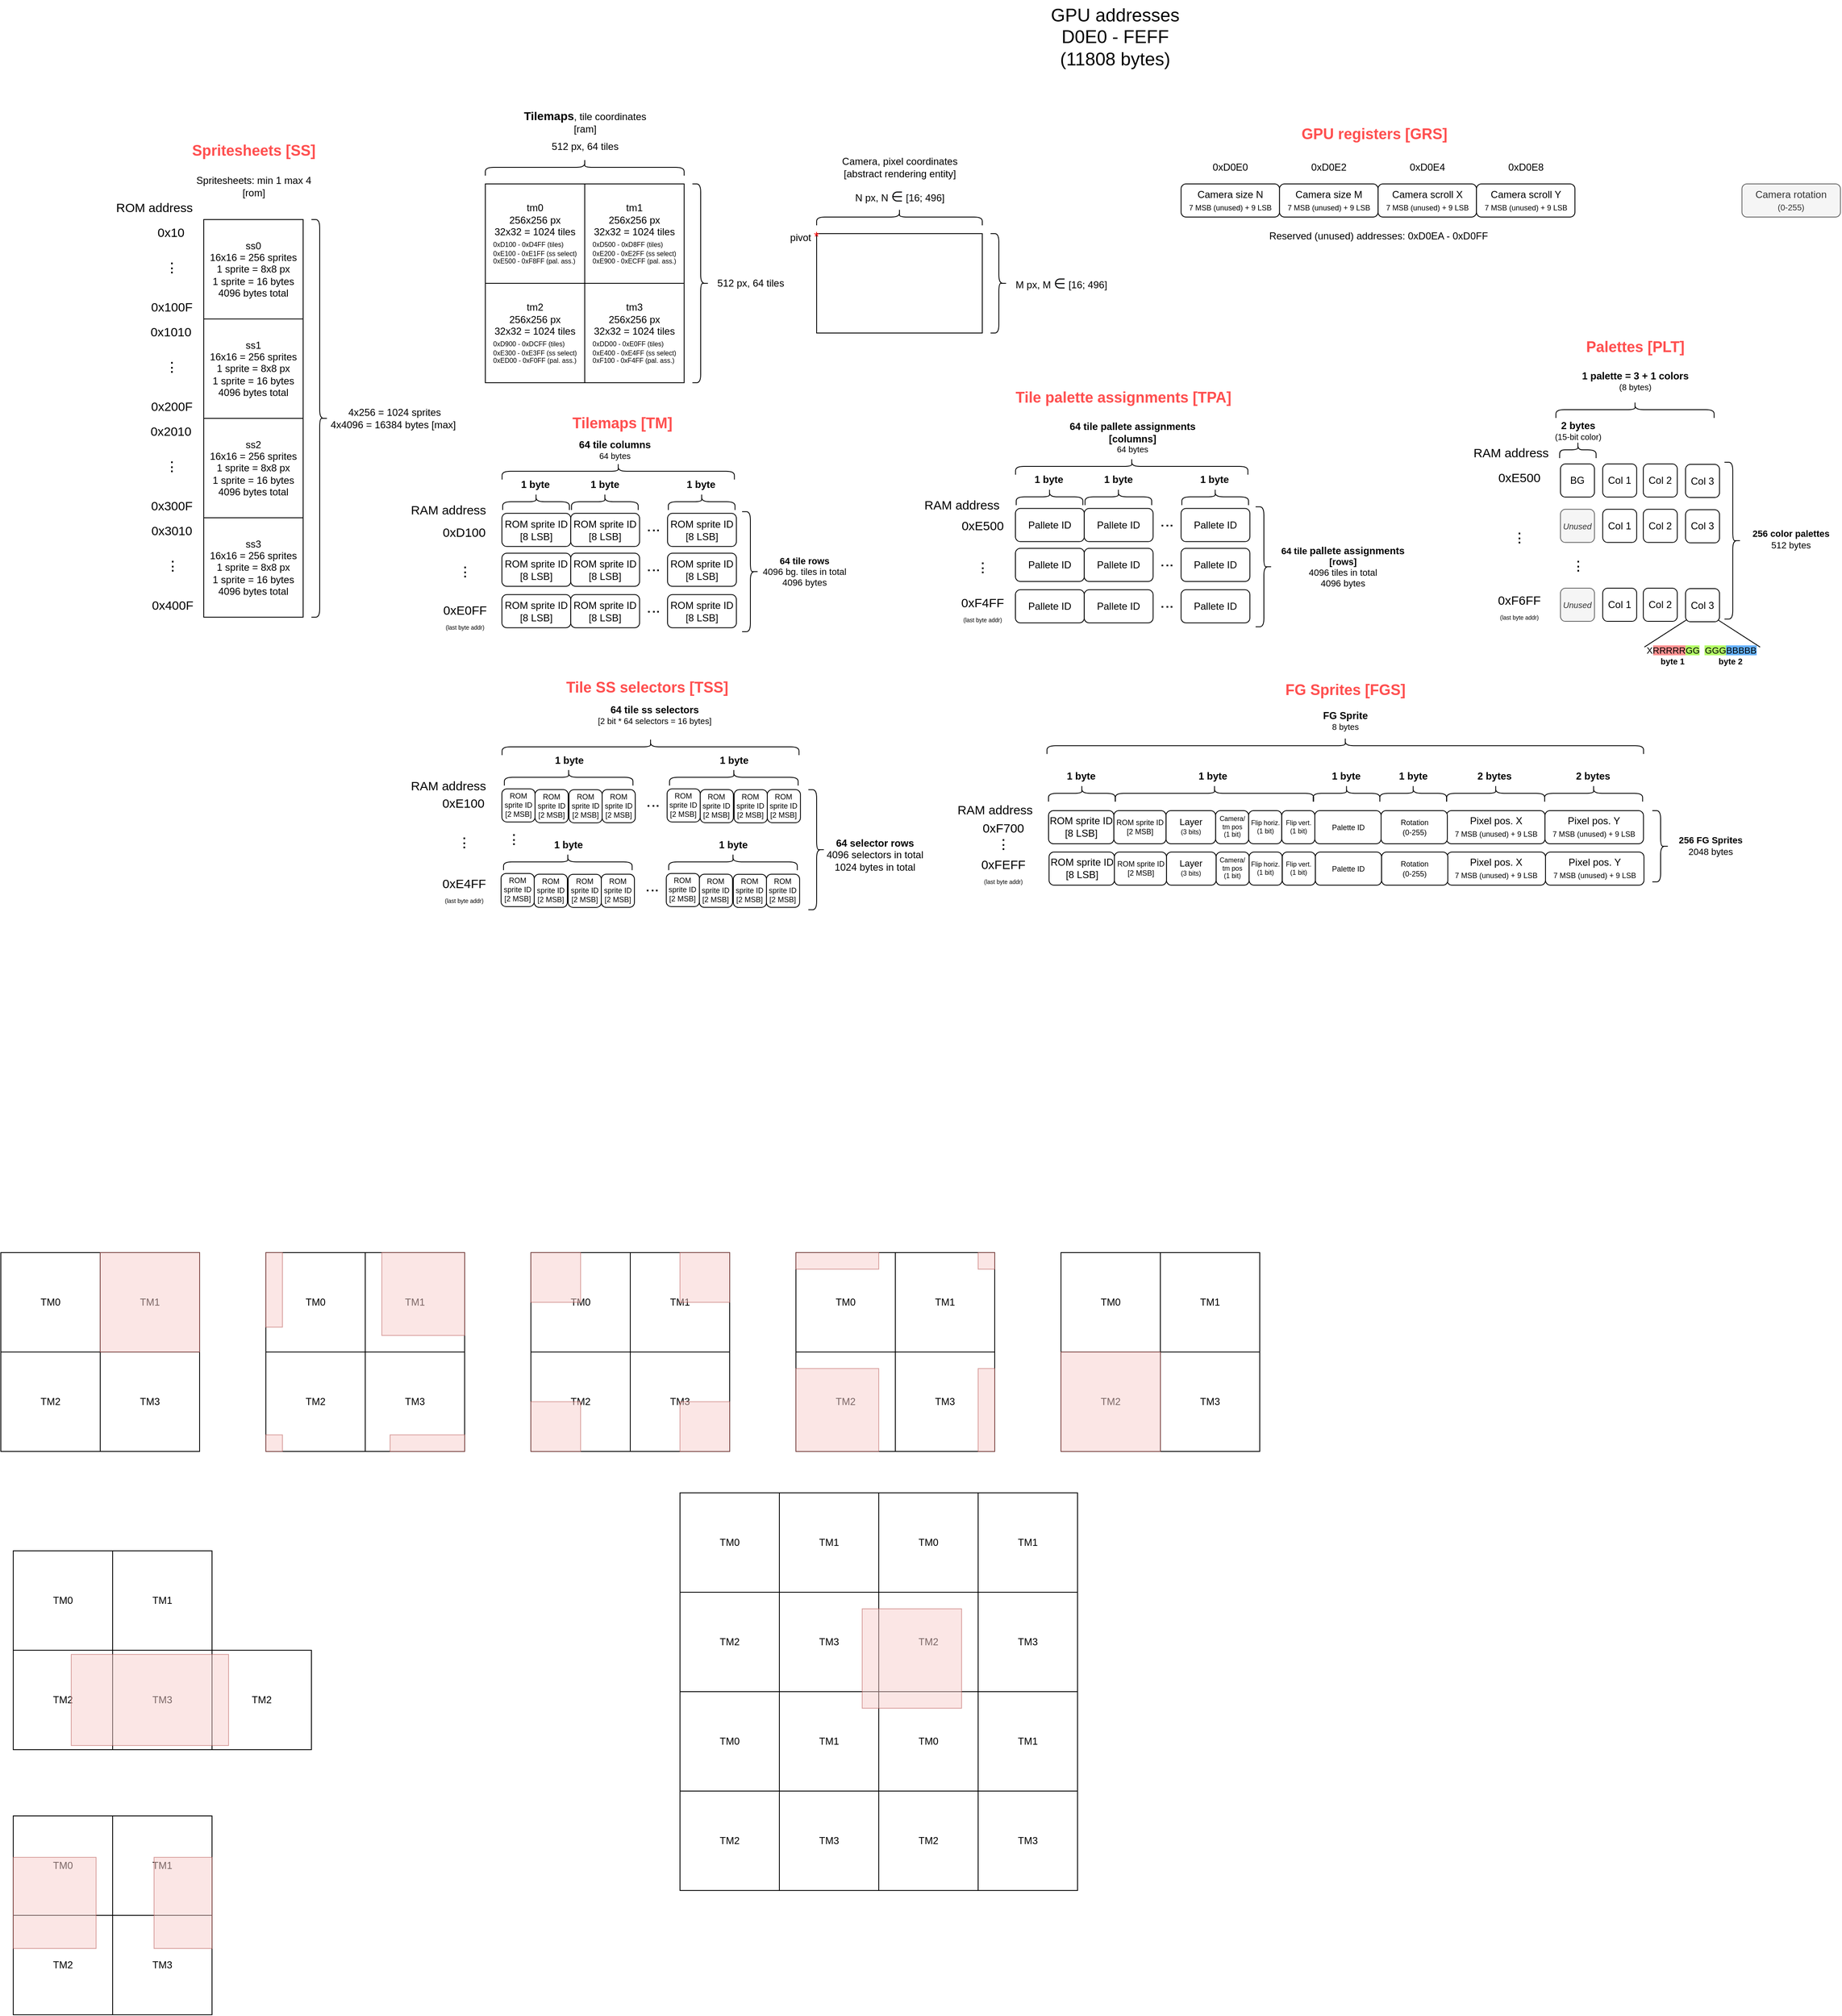 <mxfile version="26.0.16">
  <diagram name="Strona-1" id="yJEMuV1rkHqmJuUrWbD0">
    <mxGraphModel dx="2463" dy="1328" grid="1" gridSize="10" guides="1" tooltips="1" connect="1" arrows="1" fold="1" page="1" pageScale="1" pageWidth="20000" pageHeight="20000" math="0" shadow="0">
      <root>
        <mxCell id="0" />
        <mxCell id="1" parent="0" />
        <mxCell id="XUdYx79TJckFpbuq8BjL-1" value="tm0&lt;br&gt;256x256 px&lt;div&gt;32x32 = 1024 tiles&lt;br&gt;&lt;div style=&quot;text-align: left;&quot;&gt;&lt;span style=&quot;font-size: 8px; background-color: transparent; color: light-dark(rgb(0, 0, 0), rgb(255, 255, 255));&quot;&gt;0xD100 - 0xD4FF (tiles)&lt;/span&gt;&lt;/div&gt;&lt;font style=&quot;font-size: 8px;&quot;&gt;&lt;div style=&quot;text-align: left;&quot;&gt;&lt;span style=&quot;background-color: transparent; color: light-dark(rgb(0, 0, 0), rgb(255, 255, 255));&quot;&gt;0xE100 - 0xE1FF (ss select)&lt;br&gt;0xE500 - 0xF8FF (pal. ass.)&lt;/span&gt;&lt;/div&gt;&lt;/font&gt;&lt;/div&gt;" style="whiteSpace=wrap;html=1;aspect=fixed;" vertex="1" parent="1">
          <mxGeometry x="1120" y="720" width="120" height="120" as="geometry" />
        </mxCell>
        <mxCell id="XUdYx79TJckFpbuq8BjL-2" value="tm1&lt;br&gt;256x256 px&lt;div&gt;32x32 = 1024 tiles&lt;br&gt;&lt;div style=&quot;text-align: left;&quot;&gt;&lt;span style=&quot;font-size: 8px; background-color: transparent; color: light-dark(rgb(0, 0, 0), rgb(255, 255, 255));&quot;&gt;0xD500 - 0xD8FF (tiles)&lt;/span&gt;&lt;/div&gt;&lt;font style=&quot;font-size: 8px;&quot;&gt;&lt;div style=&quot;text-align: left;&quot;&gt;&lt;span style=&quot;background-color: transparent; color: light-dark(rgb(0, 0, 0), rgb(255, 255, 255));&quot;&gt;0xE200 - 0xE2FF (ss select)&lt;br&gt;&lt;/span&gt;0xE900 - 0xECFF (pal. ass.)&lt;span style=&quot;background-color: transparent; color: light-dark(rgb(0, 0, 0), rgb(255, 255, 255));&quot;&gt;&lt;/span&gt;&lt;/div&gt;&lt;/font&gt;&lt;/div&gt;" style="whiteSpace=wrap;html=1;aspect=fixed;" vertex="1" parent="1">
          <mxGeometry x="1240" y="720" width="120" height="120" as="geometry" />
        </mxCell>
        <mxCell id="XUdYx79TJckFpbuq8BjL-3" value="tm2&lt;br&gt;256x256 px&lt;div&gt;32x32 = 1024 tiles&lt;br&gt;&lt;div style=&quot;text-align: left;&quot;&gt;&lt;span style=&quot;font-size: 8px; background-color: transparent; color: light-dark(rgb(0, 0, 0), rgb(255, 255, 255));&quot;&gt;0xD900 - 0xDCFF (tiles)&lt;/span&gt;&lt;/div&gt;&lt;font style=&quot;font-size: 8px;&quot;&gt;&lt;div style=&quot;text-align: left;&quot;&gt;&lt;span style=&quot;background-color: transparent; color: light-dark(rgb(0, 0, 0), rgb(255, 255, 255));&quot;&gt;0xE300 - 0xE3FF (ss select)&lt;br&gt;&lt;/span&gt;0xED00 - 0xF0FF (pal. ass.)&lt;span style=&quot;background-color: transparent; color: light-dark(rgb(0, 0, 0), rgb(255, 255, 255));&quot;&gt;&lt;/span&gt;&lt;/div&gt;&lt;/font&gt;&lt;/div&gt;" style="whiteSpace=wrap;html=1;aspect=fixed;" vertex="1" parent="1">
          <mxGeometry x="1120" y="840" width="120" height="120" as="geometry" />
        </mxCell>
        <mxCell id="XUdYx79TJckFpbuq8BjL-4" value="tm3&lt;br&gt;256x256 px&lt;div&gt;32x32 = 1024 tiles&lt;br&gt;&lt;div style=&quot;text-align: left;&quot;&gt;&lt;span style=&quot;font-size: 8px; background-color: transparent; color: light-dark(rgb(0, 0, 0), rgb(255, 255, 255));&quot;&gt;0xDD00 - 0xE0FF (tiles)&lt;/span&gt;&lt;/div&gt;&lt;font style=&quot;font-size: 8px;&quot;&gt;&lt;div style=&quot;text-align: left;&quot;&gt;&lt;span style=&quot;background-color: transparent; color: light-dark(rgb(0, 0, 0), rgb(255, 255, 255));&quot;&gt;0xE400 - 0xE4FF (ss select)&lt;br&gt;&lt;/span&gt;0xF100 - 0xF4FF (pal. ass.)&lt;span style=&quot;background-color: transparent; color: light-dark(rgb(0, 0, 0), rgb(255, 255, 255));&quot;&gt;&lt;/span&gt;&lt;/div&gt;&lt;/font&gt;&lt;/div&gt;" style="whiteSpace=wrap;html=1;aspect=fixed;" vertex="1" parent="1">
          <mxGeometry x="1240" y="840" width="120" height="120" as="geometry" />
        </mxCell>
        <mxCell id="XUdYx79TJckFpbuq8BjL-5" value="" style="shape=curlyBracket;whiteSpace=wrap;html=1;rounded=1;flipH=1;labelPosition=right;verticalLabelPosition=middle;align=left;verticalAlign=middle;" vertex="1" parent="1">
          <mxGeometry x="1370" y="720" width="20" height="240" as="geometry" />
        </mxCell>
        <mxCell id="XUdYx79TJckFpbuq8BjL-6" value="512 px, 64 tiles" style="text;html=1;align=center;verticalAlign=middle;resizable=0;points=[];autosize=1;strokeColor=none;fillColor=none;" vertex="1" parent="1">
          <mxGeometry x="1390" y="825" width="100" height="30" as="geometry" />
        </mxCell>
        <mxCell id="XUdYx79TJckFpbuq8BjL-7" value="" style="shape=curlyBracket;whiteSpace=wrap;html=1;rounded=1;flipH=1;labelPosition=right;verticalLabelPosition=middle;align=left;verticalAlign=middle;size=0.5;rotation=-90;" vertex="1" parent="1">
          <mxGeometry x="1230" y="580" width="20" height="240" as="geometry" />
        </mxCell>
        <mxCell id="XUdYx79TJckFpbuq8BjL-8" value="512 px, 64 tiles" style="text;html=1;align=center;verticalAlign=middle;resizable=0;points=[];autosize=1;strokeColor=none;fillColor=none;" vertex="1" parent="1">
          <mxGeometry x="1190" y="660" width="100" height="30" as="geometry" />
        </mxCell>
        <mxCell id="XUdYx79TJckFpbuq8BjL-9" value="" style="rounded=0;whiteSpace=wrap;html=1;" vertex="1" parent="1">
          <mxGeometry x="1520" y="780" width="200" height="120" as="geometry" />
        </mxCell>
        <mxCell id="XUdYx79TJckFpbuq8BjL-10" value="" style="shape=curlyBracket;whiteSpace=wrap;html=1;rounded=1;flipH=1;labelPosition=right;verticalLabelPosition=middle;align=left;verticalAlign=middle;size=0.5;rotation=-90;" vertex="1" parent="1">
          <mxGeometry x="1610" y="660" width="20" height="200" as="geometry" />
        </mxCell>
        <mxCell id="XUdYx79TJckFpbuq8BjL-11" value="N px, N&amp;nbsp;&lt;span style=&quot;color: rgb(12, 13, 14); font-family: MathJax_Main; font-size: 16.65px; text-align: left; background-color: rgb(255, 255, 255);&quot;&gt;∈&lt;/span&gt;&amp;nbsp;[16; 496]" style="text;html=1;align=center;verticalAlign=middle;resizable=0;points=[];autosize=1;strokeColor=none;fillColor=none;" vertex="1" parent="1">
          <mxGeometry x="1555" y="720" width="130" height="30" as="geometry" />
        </mxCell>
        <mxCell id="XUdYx79TJckFpbuq8BjL-14" value="" style="shape=curlyBracket;whiteSpace=wrap;html=1;rounded=1;flipH=1;labelPosition=right;verticalLabelPosition=middle;align=left;verticalAlign=middle;" vertex="1" parent="1">
          <mxGeometry x="1730" y="780" width="20" height="120" as="geometry" />
        </mxCell>
        <mxCell id="XUdYx79TJckFpbuq8BjL-15" value="M px, M&amp;nbsp;&lt;span style=&quot;color: rgb(12, 13, 14); font-family: MathJax_Main; font-size: 16.65px; text-align: left; background-color: rgb(255, 255, 255);&quot;&gt;∈&lt;/span&gt;&amp;nbsp;[16; 496]" style="text;html=1;align=center;verticalAlign=middle;resizable=0;points=[];autosize=1;strokeColor=none;fillColor=none;" vertex="1" parent="1">
          <mxGeometry x="1750" y="825" width="130" height="30" as="geometry" />
        </mxCell>
        <mxCell id="XUdYx79TJckFpbuq8BjL-16" value="Camera, pixel coordinates&lt;div&gt;[abstract rendering entity]&lt;/div&gt;" style="text;html=1;align=center;verticalAlign=middle;resizable=0;points=[];autosize=1;strokeColor=none;fillColor=none;" vertex="1" parent="1">
          <mxGeometry x="1540" y="680" width="160" height="40" as="geometry" />
        </mxCell>
        <mxCell id="XUdYx79TJckFpbuq8BjL-17" value="&lt;b&gt;&lt;font style=&quot;font-size: 14px;&quot;&gt;Tilemaps&lt;/font&gt;&lt;/b&gt;, tile coordinates&lt;div&gt;[ram]&lt;/div&gt;" style="text;html=1;align=center;verticalAlign=middle;resizable=0;points=[];autosize=1;strokeColor=none;fillColor=none;" vertex="1" parent="1">
          <mxGeometry x="1155" y="625" width="170" height="40" as="geometry" />
        </mxCell>
        <mxCell id="XUdYx79TJckFpbuq8BjL-18" value="ss0&lt;br&gt;&lt;div&gt;&lt;span style=&quot;background-color: transparent; color: light-dark(rgb(0, 0, 0), rgb(255, 255, 255));&quot;&gt;16x16 = 256 sprites&lt;/span&gt;&lt;/div&gt;&lt;div&gt;&lt;span style=&quot;background-color: transparent; color: light-dark(rgb(0, 0, 0), rgb(255, 255, 255));&quot;&gt;1 sprite = 8x8 px&lt;/span&gt;&lt;/div&gt;&lt;div&gt;&lt;span style=&quot;background-color: transparent; color: light-dark(rgb(0, 0, 0), rgb(255, 255, 255));&quot;&gt;1 sprite = 16 bytes&lt;br&gt;4096 bytes total&lt;/span&gt;&lt;/div&gt;" style="whiteSpace=wrap;html=1;aspect=fixed;" vertex="1" parent="1">
          <mxGeometry x="780" y="763" width="120" height="120" as="geometry" />
        </mxCell>
        <mxCell id="XUdYx79TJckFpbuq8BjL-19" value="ss1&lt;br&gt;&lt;div&gt;16x16 = 256 sprites&lt;/div&gt;&lt;div&gt;1 sprite = 8x8 px&lt;/div&gt;&lt;div&gt;1 sprite = 16 bytes&lt;br&gt;4096 bytes total&lt;/div&gt;" style="whiteSpace=wrap;html=1;aspect=fixed;" vertex="1" parent="1">
          <mxGeometry x="780" y="883" width="120" height="120" as="geometry" />
        </mxCell>
        <mxCell id="XUdYx79TJckFpbuq8BjL-20" value="ss2&lt;br&gt;&lt;div&gt;&lt;span style=&quot;background-color: transparent; color: light-dark(rgb(0, 0, 0), rgb(255, 255, 255));&quot;&gt;16x16 = 256 sprites&lt;/span&gt;&lt;/div&gt;&lt;div&gt;&lt;span style=&quot;background-color: transparent; color: light-dark(rgb(0, 0, 0), rgb(255, 255, 255));&quot;&gt;1 sprite = 8x8 px&lt;/span&gt;&lt;/div&gt;&lt;div&gt;1 sprite = 16 bytes&lt;br&gt;4096 bytes total&lt;span style=&quot;background-color: transparent; color: light-dark(rgb(0, 0, 0), rgb(255, 255, 255));&quot;&gt;&lt;/span&gt;&lt;/div&gt;" style="whiteSpace=wrap;html=1;aspect=fixed;" vertex="1" parent="1">
          <mxGeometry x="780" y="1003" width="120" height="120" as="geometry" />
        </mxCell>
        <mxCell id="XUdYx79TJckFpbuq8BjL-21" value="ss3&lt;br&gt;&lt;div&gt;&lt;span style=&quot;background-color: transparent; color: light-dark(rgb(0, 0, 0), rgb(255, 255, 255));&quot;&gt;16x16 = 256 sprites&lt;/span&gt;&lt;/div&gt;&lt;div&gt;&lt;span style=&quot;background-color: transparent; color: light-dark(rgb(0, 0, 0), rgb(255, 255, 255));&quot;&gt;1 sprite = 8x8 px&lt;/span&gt;&lt;/div&gt;&lt;div&gt;1 sprite = 16 bytes&lt;br&gt;4096 bytes total&lt;span style=&quot;background-color: transparent; color: light-dark(rgb(0, 0, 0), rgb(255, 255, 255));&quot;&gt;&lt;/span&gt;&lt;/div&gt;" style="whiteSpace=wrap;html=1;aspect=fixed;" vertex="1" parent="1">
          <mxGeometry x="780" y="1123" width="120" height="120" as="geometry" />
        </mxCell>
        <mxCell id="XUdYx79TJckFpbuq8BjL-22" value="" style="shape=curlyBracket;whiteSpace=wrap;html=1;rounded=1;flipH=1;labelPosition=right;verticalLabelPosition=middle;align=left;verticalAlign=middle;" vertex="1" parent="1">
          <mxGeometry x="910" y="763" width="20" height="480" as="geometry" />
        </mxCell>
        <mxCell id="XUdYx79TJckFpbuq8BjL-23" value="4x256 = 1024 sprites&lt;div&gt;4x4096 =&amp;nbsp;16384 bytes [max]&amp;nbsp;&lt;/div&gt;" style="text;html=1;align=center;verticalAlign=middle;resizable=0;points=[];autosize=1;strokeColor=none;fillColor=none;" vertex="1" parent="1">
          <mxGeometry x="920" y="983" width="180" height="40" as="geometry" />
        </mxCell>
        <mxCell id="XUdYx79TJckFpbuq8BjL-26" value="Spritesheets: min 1 max 4&lt;div&gt;[rom]&lt;/div&gt;" style="text;html=1;align=center;verticalAlign=middle;resizable=0;points=[];autosize=1;strokeColor=none;fillColor=none;" vertex="1" parent="1">
          <mxGeometry x="760" y="703" width="160" height="40" as="geometry" />
        </mxCell>
        <mxCell id="XUdYx79TJckFpbuq8BjL-29" value="TM0" style="whiteSpace=wrap;html=1;aspect=fixed;" vertex="1" parent="1">
          <mxGeometry x="550" y="2370" width="120" height="120" as="geometry" />
        </mxCell>
        <mxCell id="XUdYx79TJckFpbuq8BjL-30" value="TM1" style="whiteSpace=wrap;html=1;aspect=fixed;" vertex="1" parent="1">
          <mxGeometry x="670" y="2370" width="120" height="120" as="geometry" />
        </mxCell>
        <mxCell id="XUdYx79TJckFpbuq8BjL-31" value="TM2" style="whiteSpace=wrap;html=1;aspect=fixed;" vertex="1" parent="1">
          <mxGeometry x="550" y="2490" width="120" height="120" as="geometry" />
        </mxCell>
        <mxCell id="XUdYx79TJckFpbuq8BjL-32" value="TM3" style="whiteSpace=wrap;html=1;aspect=fixed;" vertex="1" parent="1">
          <mxGeometry x="670" y="2490" width="120" height="120" as="geometry" />
        </mxCell>
        <mxCell id="XUdYx79TJckFpbuq8BjL-45" value="TM2" style="whiteSpace=wrap;html=1;aspect=fixed;" vertex="1" parent="1">
          <mxGeometry x="790" y="2490" width="120" height="120" as="geometry" />
        </mxCell>
        <mxCell id="XUdYx79TJckFpbuq8BjL-37" value="" style="rounded=0;whiteSpace=wrap;html=1;fillColor=#f8cecc;strokeColor=#b85450;opacity=50;" vertex="1" parent="1">
          <mxGeometry x="620" y="2495" width="190" height="110" as="geometry" />
        </mxCell>
        <mxCell id="XUdYx79TJckFpbuq8BjL-46" value="TM0" style="whiteSpace=wrap;html=1;aspect=fixed;" vertex="1" parent="1">
          <mxGeometry x="550" y="2690" width="120" height="120" as="geometry" />
        </mxCell>
        <mxCell id="XUdYx79TJckFpbuq8BjL-47" value="TM1" style="whiteSpace=wrap;html=1;aspect=fixed;" vertex="1" parent="1">
          <mxGeometry x="670" y="2690" width="120" height="120" as="geometry" />
        </mxCell>
        <mxCell id="XUdYx79TJckFpbuq8BjL-48" value="TM2" style="whiteSpace=wrap;html=1;aspect=fixed;" vertex="1" parent="1">
          <mxGeometry x="550" y="2810" width="120" height="120" as="geometry" />
        </mxCell>
        <mxCell id="XUdYx79TJckFpbuq8BjL-49" value="TM3" style="whiteSpace=wrap;html=1;aspect=fixed;" vertex="1" parent="1">
          <mxGeometry x="670" y="2810" width="120" height="120" as="geometry" />
        </mxCell>
        <mxCell id="XUdYx79TJckFpbuq8BjL-51" value="" style="rounded=0;whiteSpace=wrap;html=1;fillColor=#f8cecc;strokeColor=#b85450;opacity=50;" vertex="1" parent="1">
          <mxGeometry x="720" y="2740" width="70" height="110" as="geometry" />
        </mxCell>
        <mxCell id="XUdYx79TJckFpbuq8BjL-52" value="" style="rounded=0;whiteSpace=wrap;html=1;fillColor=#f8cecc;strokeColor=#b85450;opacity=50;" vertex="1" parent="1">
          <mxGeometry x="550" y="2740" width="100" height="110" as="geometry" />
        </mxCell>
        <mxCell id="XUdYx79TJckFpbuq8BjL-53" value="TM0" style="whiteSpace=wrap;html=1;aspect=fixed;" vertex="1" parent="1">
          <mxGeometry x="1175" y="2010" width="120" height="120" as="geometry" />
        </mxCell>
        <mxCell id="XUdYx79TJckFpbuq8BjL-54" value="TM1" style="whiteSpace=wrap;html=1;aspect=fixed;" vertex="1" parent="1">
          <mxGeometry x="1295" y="2010" width="120" height="120" as="geometry" />
        </mxCell>
        <mxCell id="XUdYx79TJckFpbuq8BjL-55" value="TM2" style="whiteSpace=wrap;html=1;aspect=fixed;" vertex="1" parent="1">
          <mxGeometry x="1175" y="2130" width="120" height="120" as="geometry" />
        </mxCell>
        <mxCell id="XUdYx79TJckFpbuq8BjL-56" value="TM3" style="whiteSpace=wrap;html=1;aspect=fixed;" vertex="1" parent="1">
          <mxGeometry x="1295" y="2130" width="120" height="120" as="geometry" />
        </mxCell>
        <mxCell id="XUdYx79TJckFpbuq8BjL-57" value="" style="rounded=0;whiteSpace=wrap;html=1;fillColor=#f8cecc;strokeColor=#b85450;opacity=50;" vertex="1" parent="1">
          <mxGeometry x="1355" y="2010" width="60" height="60" as="geometry" />
        </mxCell>
        <mxCell id="XUdYx79TJckFpbuq8BjL-58" value="" style="rounded=0;whiteSpace=wrap;html=1;fillColor=#f8cecc;strokeColor=#b85450;opacity=50;" vertex="1" parent="1">
          <mxGeometry x="1175" y="2190" width="60" height="60" as="geometry" />
        </mxCell>
        <mxCell id="XUdYx79TJckFpbuq8BjL-59" value="" style="rounded=0;whiteSpace=wrap;html=1;fillColor=#f8cecc;strokeColor=#b85450;opacity=50;" vertex="1" parent="1">
          <mxGeometry x="1355" y="2190" width="60" height="60" as="geometry" />
        </mxCell>
        <mxCell id="XUdYx79TJckFpbuq8BjL-60" value="" style="rounded=0;whiteSpace=wrap;html=1;fillColor=#f8cecc;strokeColor=#b85450;opacity=50;" vertex="1" parent="1">
          <mxGeometry x="1175" y="2010" width="60" height="60" as="geometry" />
        </mxCell>
        <mxCell id="XUdYx79TJckFpbuq8BjL-61" value="TM0" style="whiteSpace=wrap;html=1;aspect=fixed;" vertex="1" parent="1">
          <mxGeometry x="1495" y="2010" width="120" height="120" as="geometry" />
        </mxCell>
        <mxCell id="XUdYx79TJckFpbuq8BjL-62" value="TM1" style="whiteSpace=wrap;html=1;aspect=fixed;" vertex="1" parent="1">
          <mxGeometry x="1615" y="2010" width="120" height="120" as="geometry" />
        </mxCell>
        <mxCell id="XUdYx79TJckFpbuq8BjL-63" value="TM2" style="whiteSpace=wrap;html=1;aspect=fixed;" vertex="1" parent="1">
          <mxGeometry x="1495" y="2130" width="120" height="120" as="geometry" />
        </mxCell>
        <mxCell id="XUdYx79TJckFpbuq8BjL-64" value="TM3" style="whiteSpace=wrap;html=1;aspect=fixed;" vertex="1" parent="1">
          <mxGeometry x="1615" y="2130" width="120" height="120" as="geometry" />
        </mxCell>
        <mxCell id="XUdYx79TJckFpbuq8BjL-65" value="" style="rounded=0;whiteSpace=wrap;html=1;fillColor=#f8cecc;strokeColor=#b85450;opacity=50;" vertex="1" parent="1">
          <mxGeometry x="1715" y="2010" width="20" height="20" as="geometry" />
        </mxCell>
        <mxCell id="XUdYx79TJckFpbuq8BjL-66" value="" style="rounded=0;whiteSpace=wrap;html=1;fillColor=#f8cecc;strokeColor=#b85450;opacity=50;" vertex="1" parent="1">
          <mxGeometry x="1495" y="2150" width="100" height="100" as="geometry" />
        </mxCell>
        <mxCell id="XUdYx79TJckFpbuq8BjL-67" value="" style="rounded=0;whiteSpace=wrap;html=1;fillColor=#f8cecc;strokeColor=#b85450;opacity=50;" vertex="1" parent="1">
          <mxGeometry x="1715" y="2150" width="20" height="100" as="geometry" />
        </mxCell>
        <mxCell id="XUdYx79TJckFpbuq8BjL-68" value="" style="rounded=0;whiteSpace=wrap;html=1;fillColor=#f8cecc;strokeColor=#b85450;opacity=50;" vertex="1" parent="1">
          <mxGeometry x="1495" y="2010" width="100" height="20" as="geometry" />
        </mxCell>
        <mxCell id="XUdYx79TJckFpbuq8BjL-69" value="TM0" style="whiteSpace=wrap;html=1;aspect=fixed;" vertex="1" parent="1">
          <mxGeometry x="1815" y="2010" width="120" height="120" as="geometry" />
        </mxCell>
        <mxCell id="XUdYx79TJckFpbuq8BjL-70" value="TM1" style="whiteSpace=wrap;html=1;aspect=fixed;" vertex="1" parent="1">
          <mxGeometry x="1935" y="2010" width="120" height="120" as="geometry" />
        </mxCell>
        <mxCell id="XUdYx79TJckFpbuq8BjL-71" value="TM2" style="whiteSpace=wrap;html=1;aspect=fixed;" vertex="1" parent="1">
          <mxGeometry x="1815" y="2130" width="120" height="120" as="geometry" />
        </mxCell>
        <mxCell id="XUdYx79TJckFpbuq8BjL-72" value="TM3" style="whiteSpace=wrap;html=1;aspect=fixed;" vertex="1" parent="1">
          <mxGeometry x="1935" y="2130" width="120" height="120" as="geometry" />
        </mxCell>
        <mxCell id="XUdYx79TJckFpbuq8BjL-74" value="" style="rounded=0;whiteSpace=wrap;html=1;fillColor=#f8cecc;strokeColor=#b85450;opacity=50;" vertex="1" parent="1">
          <mxGeometry x="1815" y="2130" width="120" height="120" as="geometry" />
        </mxCell>
        <mxCell id="XUdYx79TJckFpbuq8BjL-98" value="TM0" style="whiteSpace=wrap;html=1;aspect=fixed;" vertex="1" parent="1">
          <mxGeometry x="535" y="2010" width="120" height="120" as="geometry" />
        </mxCell>
        <mxCell id="XUdYx79TJckFpbuq8BjL-99" value="TM1" style="whiteSpace=wrap;html=1;aspect=fixed;" vertex="1" parent="1">
          <mxGeometry x="655" y="2010" width="120" height="120" as="geometry" />
        </mxCell>
        <mxCell id="XUdYx79TJckFpbuq8BjL-100" value="TM2" style="whiteSpace=wrap;html=1;aspect=fixed;" vertex="1" parent="1">
          <mxGeometry x="535" y="2130" width="120" height="120" as="geometry" />
        </mxCell>
        <mxCell id="XUdYx79TJckFpbuq8BjL-101" value="TM3" style="whiteSpace=wrap;html=1;aspect=fixed;" vertex="1" parent="1">
          <mxGeometry x="655" y="2130" width="120" height="120" as="geometry" />
        </mxCell>
        <mxCell id="XUdYx79TJckFpbuq8BjL-102" value="" style="rounded=0;whiteSpace=wrap;html=1;fillColor=#f8cecc;strokeColor=#b85450;opacity=50;" vertex="1" parent="1">
          <mxGeometry x="655" y="2010" width="120" height="120" as="geometry" />
        </mxCell>
        <mxCell id="XUdYx79TJckFpbuq8BjL-103" value="TM0" style="whiteSpace=wrap;html=1;aspect=fixed;" vertex="1" parent="1">
          <mxGeometry x="855" y="2010" width="120" height="120" as="geometry" />
        </mxCell>
        <mxCell id="XUdYx79TJckFpbuq8BjL-104" value="TM1" style="whiteSpace=wrap;html=1;aspect=fixed;" vertex="1" parent="1">
          <mxGeometry x="975" y="2010" width="120" height="120" as="geometry" />
        </mxCell>
        <mxCell id="XUdYx79TJckFpbuq8BjL-105" value="TM2" style="whiteSpace=wrap;html=1;aspect=fixed;" vertex="1" parent="1">
          <mxGeometry x="855" y="2130" width="120" height="120" as="geometry" />
        </mxCell>
        <mxCell id="XUdYx79TJckFpbuq8BjL-106" value="TM3" style="whiteSpace=wrap;html=1;aspect=fixed;" vertex="1" parent="1">
          <mxGeometry x="975" y="2130" width="120" height="120" as="geometry" />
        </mxCell>
        <mxCell id="XUdYx79TJckFpbuq8BjL-107" value="" style="rounded=0;whiteSpace=wrap;html=1;fillColor=#f8cecc;strokeColor=#b85450;opacity=50;" vertex="1" parent="1">
          <mxGeometry x="995" y="2010" width="100" height="100" as="geometry" />
        </mxCell>
        <mxCell id="XUdYx79TJckFpbuq8BjL-108" value="" style="rounded=0;whiteSpace=wrap;html=1;fillColor=#f8cecc;strokeColor=#b85450;opacity=50;" vertex="1" parent="1">
          <mxGeometry x="855" y="2230" width="20" height="20" as="geometry" />
        </mxCell>
        <mxCell id="XUdYx79TJckFpbuq8BjL-109" value="" style="rounded=0;whiteSpace=wrap;html=1;fillColor=#f8cecc;strokeColor=#b85450;opacity=50;" vertex="1" parent="1">
          <mxGeometry x="1005" y="2230" width="90" height="20" as="geometry" />
        </mxCell>
        <mxCell id="XUdYx79TJckFpbuq8BjL-110" value="" style="rounded=0;whiteSpace=wrap;html=1;fillColor=#f8cecc;strokeColor=#b85450;opacity=50;" vertex="1" parent="1">
          <mxGeometry x="855" y="2010" width="20" height="90" as="geometry" />
        </mxCell>
        <mxCell id="XUdYx79TJckFpbuq8BjL-111" value="TM0" style="whiteSpace=wrap;html=1;aspect=fixed;" vertex="1" parent="1">
          <mxGeometry x="1355" y="2540" width="120" height="120" as="geometry" />
        </mxCell>
        <mxCell id="XUdYx79TJckFpbuq8BjL-112" value="TM1" style="whiteSpace=wrap;html=1;aspect=fixed;" vertex="1" parent="1">
          <mxGeometry x="1475" y="2540" width="120" height="120" as="geometry" />
        </mxCell>
        <mxCell id="XUdYx79TJckFpbuq8BjL-113" value="TM2" style="whiteSpace=wrap;html=1;aspect=fixed;" vertex="1" parent="1">
          <mxGeometry x="1355" y="2660" width="120" height="120" as="geometry" />
        </mxCell>
        <mxCell id="XUdYx79TJckFpbuq8BjL-114" value="TM3" style="whiteSpace=wrap;html=1;aspect=fixed;" vertex="1" parent="1">
          <mxGeometry x="1475" y="2660" width="120" height="120" as="geometry" />
        </mxCell>
        <mxCell id="XUdYx79TJckFpbuq8BjL-116" value="TM0" style="whiteSpace=wrap;html=1;aspect=fixed;" vertex="1" parent="1">
          <mxGeometry x="1595" y="2540" width="120" height="120" as="geometry" />
        </mxCell>
        <mxCell id="XUdYx79TJckFpbuq8BjL-117" value="TM1" style="whiteSpace=wrap;html=1;aspect=fixed;" vertex="1" parent="1">
          <mxGeometry x="1715" y="2540" width="120" height="120" as="geometry" />
        </mxCell>
        <mxCell id="XUdYx79TJckFpbuq8BjL-118" value="TM2" style="whiteSpace=wrap;html=1;aspect=fixed;" vertex="1" parent="1">
          <mxGeometry x="1595" y="2660" width="120" height="120" as="geometry" />
        </mxCell>
        <mxCell id="XUdYx79TJckFpbuq8BjL-119" value="TM3" style="whiteSpace=wrap;html=1;aspect=fixed;" vertex="1" parent="1">
          <mxGeometry x="1715" y="2660" width="120" height="120" as="geometry" />
        </mxCell>
        <mxCell id="XUdYx79TJckFpbuq8BjL-120" value="TM0" style="whiteSpace=wrap;html=1;aspect=fixed;" vertex="1" parent="1">
          <mxGeometry x="1355" y="2300" width="120" height="120" as="geometry" />
        </mxCell>
        <mxCell id="XUdYx79TJckFpbuq8BjL-121" value="TM1" style="whiteSpace=wrap;html=1;aspect=fixed;" vertex="1" parent="1">
          <mxGeometry x="1475" y="2300" width="120" height="120" as="geometry" />
        </mxCell>
        <mxCell id="XUdYx79TJckFpbuq8BjL-122" value="TM2" style="whiteSpace=wrap;html=1;aspect=fixed;" vertex="1" parent="1">
          <mxGeometry x="1355" y="2420" width="120" height="120" as="geometry" />
        </mxCell>
        <mxCell id="XUdYx79TJckFpbuq8BjL-123" value="TM3" style="whiteSpace=wrap;html=1;aspect=fixed;" vertex="1" parent="1">
          <mxGeometry x="1475" y="2420" width="120" height="120" as="geometry" />
        </mxCell>
        <mxCell id="XUdYx79TJckFpbuq8BjL-124" value="TM0" style="whiteSpace=wrap;html=1;aspect=fixed;" vertex="1" parent="1">
          <mxGeometry x="1595" y="2300" width="120" height="120" as="geometry" />
        </mxCell>
        <mxCell id="XUdYx79TJckFpbuq8BjL-125" value="TM1" style="whiteSpace=wrap;html=1;aspect=fixed;" vertex="1" parent="1">
          <mxGeometry x="1715" y="2300" width="120" height="120" as="geometry" />
        </mxCell>
        <mxCell id="XUdYx79TJckFpbuq8BjL-126" value="TM2" style="whiteSpace=wrap;html=1;aspect=fixed;" vertex="1" parent="1">
          <mxGeometry x="1595" y="2420" width="120" height="120" as="geometry" />
        </mxCell>
        <mxCell id="XUdYx79TJckFpbuq8BjL-127" value="TM3" style="whiteSpace=wrap;html=1;aspect=fixed;" vertex="1" parent="1">
          <mxGeometry x="1715" y="2420" width="120" height="120" as="geometry" />
        </mxCell>
        <mxCell id="XUdYx79TJckFpbuq8BjL-128" value="" style="rounded=0;whiteSpace=wrap;html=1;fillColor=#f8cecc;strokeColor=#b85450;opacity=50;" vertex="1" parent="1">
          <mxGeometry x="1575" y="2440" width="120" height="120" as="geometry" />
        </mxCell>
        <mxCell id="XUdYx79TJckFpbuq8BjL-131" value="ROM sprite ID&lt;br&gt;[8 LSB]" style="rounded=1;whiteSpace=wrap;html=1;" vertex="1" parent="1">
          <mxGeometry x="1140" y="1117.68" width="83.11" height="40" as="geometry" />
        </mxCell>
        <mxCell id="XUdYx79TJckFpbuq8BjL-132" value="" style="shape=curlyBracket;whiteSpace=wrap;html=1;rounded=1;labelPosition=left;verticalLabelPosition=middle;align=right;verticalAlign=middle;fontSize=10;rotation=90;" vertex="1" parent="1">
          <mxGeometry x="1171.19" y="1063.43" width="20" height="80.5" as="geometry" />
        </mxCell>
        <mxCell id="XUdYx79TJckFpbuq8BjL-133" value="&lt;b&gt;&lt;font style=&quot;font-size: 12px;&quot;&gt;1 byte&lt;/font&gt;&lt;/b&gt;" style="text;html=1;align=center;verticalAlign=middle;resizable=0;points=[];autosize=1;strokeColor=none;fillColor=none;fontSize=10;" vertex="1" parent="1">
          <mxGeometry x="1150.44" y="1068.18" width="60" height="30" as="geometry" />
        </mxCell>
        <mxCell id="XUdYx79TJckFpbuq8BjL-134" value="ROM sprite ID&lt;br&gt;[8 LSB]" style="rounded=1;whiteSpace=wrap;html=1;" vertex="1" parent="1">
          <mxGeometry x="1223.11" y="1117.68" width="83.11" height="40" as="geometry" />
        </mxCell>
        <mxCell id="XUdYx79TJckFpbuq8BjL-135" value="" style="shape=curlyBracket;whiteSpace=wrap;html=1;rounded=1;labelPosition=left;verticalLabelPosition=middle;align=right;verticalAlign=middle;fontSize=10;rotation=90;" vertex="1" parent="1">
          <mxGeometry x="1254.3" y="1063.43" width="20" height="80.5" as="geometry" />
        </mxCell>
        <mxCell id="XUdYx79TJckFpbuq8BjL-136" value="&lt;b&gt;&lt;font style=&quot;font-size: 12px;&quot;&gt;1 byte&lt;/font&gt;&lt;/b&gt;" style="text;html=1;align=center;verticalAlign=middle;resizable=0;points=[];autosize=1;strokeColor=none;fillColor=none;fontSize=10;" vertex="1" parent="1">
          <mxGeometry x="1233.55" y="1068.18" width="60" height="30" as="geometry" />
        </mxCell>
        <mxCell id="XUdYx79TJckFpbuq8BjL-137" value="ROM sprite ID&lt;br&gt;[8 LSB]" style="rounded=1;whiteSpace=wrap;html=1;" vertex="1" parent="1">
          <mxGeometry x="1340" y="1117.68" width="83.11" height="40" as="geometry" />
        </mxCell>
        <mxCell id="XUdYx79TJckFpbuq8BjL-138" value="" style="shape=curlyBracket;whiteSpace=wrap;html=1;rounded=1;labelPosition=left;verticalLabelPosition=middle;align=right;verticalAlign=middle;fontSize=10;rotation=90;" vertex="1" parent="1">
          <mxGeometry x="1371.19" y="1063.43" width="20" height="80.5" as="geometry" />
        </mxCell>
        <mxCell id="XUdYx79TJckFpbuq8BjL-139" value="&lt;b&gt;&lt;font style=&quot;font-size: 12px;&quot;&gt;1 byte&lt;/font&gt;&lt;/b&gt;" style="text;html=1;align=center;verticalAlign=middle;resizable=0;points=[];autosize=1;strokeColor=none;fillColor=none;fontSize=10;" vertex="1" parent="1">
          <mxGeometry x="1350.44" y="1068.18" width="60" height="30" as="geometry" />
        </mxCell>
        <mxCell id="XUdYx79TJckFpbuq8BjL-140" value="&lt;p style=&quot;line-height: 40%;&quot;&gt;&lt;b style=&quot;font-size: 14px;&quot;&gt;.&lt;br&gt;.&lt;br&gt;.&lt;/b&gt;&lt;br&gt;&lt;/p&gt;" style="text;html=1;align=center;verticalAlign=middle;resizable=0;points=[];autosize=1;strokeColor=none;fillColor=none;fontSize=12;rotation=-90;" vertex="1" parent="1">
          <mxGeometry x="1304.22" y="1113.56" width="30" height="50" as="geometry" />
        </mxCell>
        <mxCell id="XUdYx79TJckFpbuq8BjL-141" value="" style="shape=curlyBracket;whiteSpace=wrap;html=1;rounded=1;labelPosition=left;verticalLabelPosition=middle;align=right;verticalAlign=middle;fontSize=10;rotation=90;" vertex="1" parent="1">
          <mxGeometry x="1270.44" y="926.67" width="20" height="280.5" as="geometry" />
        </mxCell>
        <mxCell id="XUdYx79TJckFpbuq8BjL-142" value="&lt;font style=&quot;&quot;&gt;&lt;b style=&quot;&quot;&gt;&lt;font style=&quot;font-size: 12px;&quot;&gt;64 tile columns&lt;/font&gt;&lt;/b&gt;&lt;br&gt;64 bytes&lt;br&gt;&lt;/font&gt;" style="text;html=1;align=center;verticalAlign=middle;resizable=0;points=[];autosize=1;strokeColor=none;fillColor=none;fontSize=10;" vertex="1" parent="1">
          <mxGeometry x="1221" y="1021.31" width="110" height="40" as="geometry" />
        </mxCell>
        <mxCell id="XUdYx79TJckFpbuq8BjL-144" value="RAM address" style="text;html=1;align=center;verticalAlign=middle;resizable=0;points=[];autosize=1;strokeColor=none;fillColor=none;fontSize=15;" vertex="1" parent="1">
          <mxGeometry x="1020" y="1098.18" width="110" height="30" as="geometry" />
        </mxCell>
        <mxCell id="XUdYx79TJckFpbuq8BjL-145" value="ROM sprite ID&lt;br&gt;[8 LSB]" style="rounded=1;whiteSpace=wrap;html=1;" vertex="1" parent="1">
          <mxGeometry x="1140" y="1165.79" width="83.11" height="40" as="geometry" />
        </mxCell>
        <mxCell id="XUdYx79TJckFpbuq8BjL-146" value="ROM sprite ID&lt;br&gt;[8 LSB]" style="rounded=1;whiteSpace=wrap;html=1;" vertex="1" parent="1">
          <mxGeometry x="1223.11" y="1165.79" width="83.11" height="40" as="geometry" />
        </mxCell>
        <mxCell id="XUdYx79TJckFpbuq8BjL-147" value="ROM sprite ID&lt;br&gt;[8 LSB]" style="rounded=1;whiteSpace=wrap;html=1;" vertex="1" parent="1">
          <mxGeometry x="1340" y="1165.79" width="83.11" height="40" as="geometry" />
        </mxCell>
        <mxCell id="XUdYx79TJckFpbuq8BjL-148" value="&lt;p style=&quot;line-height: 40%;&quot;&gt;&lt;b style=&quot;font-size: 14px;&quot;&gt;.&lt;br&gt;.&lt;br&gt;.&lt;/b&gt;&lt;br&gt;&lt;/p&gt;" style="text;html=1;align=center;verticalAlign=middle;resizable=0;points=[];autosize=1;strokeColor=none;fillColor=none;fontSize=12;rotation=-90;" vertex="1" parent="1">
          <mxGeometry x="1304.22" y="1161.67" width="30" height="50" as="geometry" />
        </mxCell>
        <mxCell id="XUdYx79TJckFpbuq8BjL-151" value="ROM sprite ID&lt;br&gt;[8 LSB]" style="rounded=1;whiteSpace=wrap;html=1;" vertex="1" parent="1">
          <mxGeometry x="1140" y="1215.79" width="83.11" height="40" as="geometry" />
        </mxCell>
        <mxCell id="XUdYx79TJckFpbuq8BjL-152" value="ROM sprite ID&lt;br&gt;[8 LSB]" style="rounded=1;whiteSpace=wrap;html=1;" vertex="1" parent="1">
          <mxGeometry x="1223.11" y="1215.79" width="83.11" height="40" as="geometry" />
        </mxCell>
        <mxCell id="XUdYx79TJckFpbuq8BjL-153" value="ROM sprite ID&lt;br&gt;[8 LSB]" style="rounded=1;whiteSpace=wrap;html=1;" vertex="1" parent="1">
          <mxGeometry x="1340" y="1215.79" width="83.11" height="40" as="geometry" />
        </mxCell>
        <mxCell id="XUdYx79TJckFpbuq8BjL-154" value="&lt;p style=&quot;line-height: 40%;&quot;&gt;&lt;b style=&quot;font-size: 14px;&quot;&gt;.&lt;br&gt;.&lt;br&gt;.&lt;/b&gt;&lt;br&gt;&lt;/p&gt;" style="text;html=1;align=center;verticalAlign=middle;resizable=0;points=[];autosize=1;strokeColor=none;fillColor=none;fontSize=12;rotation=-90;" vertex="1" parent="1">
          <mxGeometry x="1304.22" y="1211.67" width="30" height="50" as="geometry" />
        </mxCell>
        <mxCell id="XUdYx79TJckFpbuq8BjL-156" value="" style="shape=curlyBracket;whiteSpace=wrap;html=1;rounded=1;labelPosition=left;verticalLabelPosition=middle;align=right;verticalAlign=middle;fontSize=10;rotation=-180;" vertex="1" parent="1">
          <mxGeometry x="1430" y="1115.57" width="20" height="144.89" as="geometry" />
        </mxCell>
        <mxCell id="XUdYx79TJckFpbuq8BjL-157" value="&lt;font style=&quot;font-size: 11px;&quot;&gt;&lt;b&gt;64 tile rows&lt;/b&gt;&lt;br&gt;4096 bg. tiles in total&lt;br&gt;4096 bytes&lt;br&gt;&lt;/font&gt;" style="text;html=1;align=center;verticalAlign=middle;resizable=0;points=[];autosize=1;strokeColor=none;fillColor=none;fontSize=10;" vertex="1" parent="1">
          <mxGeometry x="1445" y="1163.02" width="120" height="50" as="geometry" />
        </mxCell>
        <mxCell id="XUdYx79TJckFpbuq8BjL-158" value="ROM sprite ID&lt;br&gt;[2 MSB]" style="rounded=1;whiteSpace=wrap;html=1;fontSize=9;" vertex="1" parent="1">
          <mxGeometry x="1140" y="1450.21" width="40" height="40" as="geometry" />
        </mxCell>
        <mxCell id="XUdYx79TJckFpbuq8BjL-159" value="" style="shape=curlyBracket;whiteSpace=wrap;html=1;rounded=1;labelPosition=left;verticalLabelPosition=middle;align=right;verticalAlign=middle;fontSize=10;rotation=90;" vertex="1" parent="1">
          <mxGeometry x="1210.57" y="1358.58" width="20" height="155.26" as="geometry" />
        </mxCell>
        <mxCell id="XUdYx79TJckFpbuq8BjL-160" value="&lt;b&gt;&lt;font style=&quot;font-size: 12px;&quot;&gt;1 byte&lt;/font&gt;&lt;/b&gt;" style="text;html=1;align=center;verticalAlign=middle;resizable=0;points=[];autosize=1;strokeColor=none;fillColor=none;fontSize=10;" vertex="1" parent="1">
          <mxGeometry x="1190.57" y="1400.71" width="60" height="30" as="geometry" />
        </mxCell>
        <mxCell id="XUdYx79TJckFpbuq8BjL-167" value="&lt;p style=&quot;line-height: 40%;&quot;&gt;&lt;b style=&quot;font-size: 14px;&quot;&gt;.&lt;br&gt;.&lt;br&gt;.&lt;/b&gt;&lt;br&gt;&lt;/p&gt;" style="text;html=1;align=center;verticalAlign=middle;resizable=0;points=[];autosize=1;strokeColor=none;fillColor=none;fontSize=12;rotation=-90;" vertex="1" parent="1">
          <mxGeometry x="1304.22" y="1446.09" width="30" height="50" as="geometry" />
        </mxCell>
        <mxCell id="XUdYx79TJckFpbuq8BjL-168" value="" style="shape=curlyBracket;whiteSpace=wrap;html=1;rounded=1;labelPosition=left;verticalLabelPosition=middle;align=right;verticalAlign=middle;fontSize=10;rotation=90;" vertex="1" parent="1">
          <mxGeometry x="1309.44" y="1220.2" width="20" height="358.5" as="geometry" />
        </mxCell>
        <mxCell id="XUdYx79TJckFpbuq8BjL-169" value="&lt;font style=&quot;&quot;&gt;&lt;font style=&quot;&quot;&gt;&lt;b style=&quot;font-size: 12px;&quot;&gt;64 tile ss selectors&lt;/b&gt;&lt;br&gt;&lt;font&gt;[2 bit * 64 selectors = 16 bytes]&lt;/font&gt;&lt;/font&gt;&lt;br&gt;&lt;/font&gt;" style="text;html=1;align=center;verticalAlign=middle;resizable=0;points=[];autosize=1;strokeColor=none;fillColor=none;fontSize=10;" vertex="1" parent="1">
          <mxGeometry x="1244.44" y="1341.2" width="160" height="40" as="geometry" />
        </mxCell>
        <mxCell id="XUdYx79TJckFpbuq8BjL-171" value="RAM address" style="text;html=1;align=center;verticalAlign=middle;resizable=0;points=[];autosize=1;strokeColor=none;fillColor=none;fontSize=15;" vertex="1" parent="1">
          <mxGeometry x="1020" y="1430.71" width="110" height="30" as="geometry" />
        </mxCell>
        <mxCell id="XUdYx79TJckFpbuq8BjL-183" value="" style="shape=curlyBracket;whiteSpace=wrap;html=1;rounded=1;labelPosition=left;verticalLabelPosition=middle;align=right;verticalAlign=middle;fontSize=10;rotation=-180;" vertex="1" parent="1">
          <mxGeometry x="1510" y="1451.2" width="20" height="144.89" as="geometry" />
        </mxCell>
        <mxCell id="XUdYx79TJckFpbuq8BjL-185" value="ROM sprite ID&lt;br&gt;[2 MSB]" style="rounded=1;whiteSpace=wrap;html=1;fontSize=9;" vertex="1" parent="1">
          <mxGeometry x="1180" y="1451.09" width="40" height="40" as="geometry" />
        </mxCell>
        <mxCell id="XUdYx79TJckFpbuq8BjL-186" value="ROM sprite ID&lt;br&gt;[2 MSB]" style="rounded=1;whiteSpace=wrap;html=1;fontSize=9;" vertex="1" parent="1">
          <mxGeometry x="1221" y="1451.2" width="40" height="40" as="geometry" />
        </mxCell>
        <mxCell id="XUdYx79TJckFpbuq8BjL-187" value="ROM sprite ID&lt;br&gt;[2 MSB]" style="rounded=1;whiteSpace=wrap;html=1;fontSize=9;" vertex="1" parent="1">
          <mxGeometry x="1261" y="1451.09" width="40" height="40" as="geometry" />
        </mxCell>
        <mxCell id="XUdYx79TJckFpbuq8BjL-197" value="ROM sprite ID&lt;br&gt;[2 MSB]" style="rounded=1;whiteSpace=wrap;html=1;fontSize=9;" vertex="1" parent="1">
          <mxGeometry x="1339.44" y="1450.21" width="40" height="40" as="geometry" />
        </mxCell>
        <mxCell id="XUdYx79TJckFpbuq8BjL-198" value="" style="shape=curlyBracket;whiteSpace=wrap;html=1;rounded=1;labelPosition=left;verticalLabelPosition=middle;align=right;verticalAlign=middle;fontSize=10;rotation=90;" vertex="1" parent="1">
          <mxGeometry x="1410.01" y="1358.58" width="20" height="155.26" as="geometry" />
        </mxCell>
        <mxCell id="XUdYx79TJckFpbuq8BjL-199" value="ROM sprite ID&lt;br&gt;[2 MSB]" style="rounded=1;whiteSpace=wrap;html=1;fontSize=9;" vertex="1" parent="1">
          <mxGeometry x="1379.44" y="1451.09" width="40" height="40" as="geometry" />
        </mxCell>
        <mxCell id="XUdYx79TJckFpbuq8BjL-200" value="ROM sprite ID&lt;br&gt;[2 MSB]" style="rounded=1;whiteSpace=wrap;html=1;fontSize=9;" vertex="1" parent="1">
          <mxGeometry x="1420.44" y="1451.2" width="40" height="40" as="geometry" />
        </mxCell>
        <mxCell id="XUdYx79TJckFpbuq8BjL-201" value="ROM sprite ID&lt;br&gt;[2 MSB]" style="rounded=1;whiteSpace=wrap;html=1;fontSize=9;" vertex="1" parent="1">
          <mxGeometry x="1460.44" y="1451.09" width="40" height="40" as="geometry" />
        </mxCell>
        <mxCell id="XUdYx79TJckFpbuq8BjL-202" value="&lt;b&gt;&lt;font style=&quot;font-size: 12px;&quot;&gt;1 byte&lt;/font&gt;&lt;/b&gt;" style="text;html=1;align=center;verticalAlign=middle;resizable=0;points=[];autosize=1;strokeColor=none;fillColor=none;fontSize=10;" vertex="1" parent="1">
          <mxGeometry x="1390.01" y="1400.71" width="60" height="30" as="geometry" />
        </mxCell>
        <mxCell id="XUdYx79TJckFpbuq8BjL-203" value="ROM sprite ID&lt;br&gt;[2 MSB]" style="rounded=1;whiteSpace=wrap;html=1;fontSize=9;" vertex="1" parent="1">
          <mxGeometry x="1139" y="1552.34" width="40" height="40" as="geometry" />
        </mxCell>
        <mxCell id="XUdYx79TJckFpbuq8BjL-204" value="" style="shape=curlyBracket;whiteSpace=wrap;html=1;rounded=1;labelPosition=left;verticalLabelPosition=middle;align=right;verticalAlign=middle;fontSize=10;rotation=90;" vertex="1" parent="1">
          <mxGeometry x="1209.57" y="1460.71" width="20" height="155.26" as="geometry" />
        </mxCell>
        <mxCell id="XUdYx79TJckFpbuq8BjL-205" value="&lt;b&gt;&lt;font style=&quot;font-size: 12px;&quot;&gt;1 byte&lt;/font&gt;&lt;/b&gt;" style="text;html=1;align=center;verticalAlign=middle;resizable=0;points=[];autosize=1;strokeColor=none;fillColor=none;fontSize=10;" vertex="1" parent="1">
          <mxGeometry x="1189.57" y="1502.84" width="60" height="30" as="geometry" />
        </mxCell>
        <mxCell id="XUdYx79TJckFpbuq8BjL-206" value="&lt;p style=&quot;line-height: 40%;&quot;&gt;&lt;b style=&quot;font-size: 14px;&quot;&gt;.&lt;br&gt;.&lt;br&gt;.&lt;/b&gt;&lt;br&gt;&lt;/p&gt;" style="text;html=1;align=center;verticalAlign=middle;resizable=0;points=[];autosize=1;strokeColor=none;fillColor=none;fontSize=12;rotation=-90;" vertex="1" parent="1">
          <mxGeometry x="1303.22" y="1548.22" width="30" height="50" as="geometry" />
        </mxCell>
        <mxCell id="XUdYx79TJckFpbuq8BjL-207" value="ROM sprite ID&lt;br&gt;[2 MSB]" style="rounded=1;whiteSpace=wrap;html=1;fontSize=9;" vertex="1" parent="1">
          <mxGeometry x="1179" y="1553.22" width="40" height="40" as="geometry" />
        </mxCell>
        <mxCell id="XUdYx79TJckFpbuq8BjL-208" value="ROM sprite ID&lt;br&gt;[2 MSB]" style="rounded=1;whiteSpace=wrap;html=1;fontSize=9;" vertex="1" parent="1">
          <mxGeometry x="1220" y="1553.33" width="40" height="40" as="geometry" />
        </mxCell>
        <mxCell id="XUdYx79TJckFpbuq8BjL-209" value="ROM sprite ID&lt;br&gt;[2 MSB]" style="rounded=1;whiteSpace=wrap;html=1;fontSize=9;" vertex="1" parent="1">
          <mxGeometry x="1260" y="1553.22" width="40" height="40" as="geometry" />
        </mxCell>
        <mxCell id="XUdYx79TJckFpbuq8BjL-210" value="ROM sprite ID&lt;br&gt;[2 MSB]" style="rounded=1;whiteSpace=wrap;html=1;fontSize=9;" vertex="1" parent="1">
          <mxGeometry x="1338.44" y="1552.34" width="40" height="40" as="geometry" />
        </mxCell>
        <mxCell id="XUdYx79TJckFpbuq8BjL-211" value="" style="shape=curlyBracket;whiteSpace=wrap;html=1;rounded=1;labelPosition=left;verticalLabelPosition=middle;align=right;verticalAlign=middle;fontSize=10;rotation=90;" vertex="1" parent="1">
          <mxGeometry x="1409.01" y="1460.71" width="20" height="155.26" as="geometry" />
        </mxCell>
        <mxCell id="XUdYx79TJckFpbuq8BjL-212" value="ROM sprite ID&lt;br&gt;[2 MSB]" style="rounded=1;whiteSpace=wrap;html=1;fontSize=9;" vertex="1" parent="1">
          <mxGeometry x="1378.44" y="1553.22" width="40" height="40" as="geometry" />
        </mxCell>
        <mxCell id="XUdYx79TJckFpbuq8BjL-213" value="ROM sprite ID&lt;br&gt;[2 MSB]" style="rounded=1;whiteSpace=wrap;html=1;fontSize=9;" vertex="1" parent="1">
          <mxGeometry x="1419.44" y="1553.33" width="40" height="40" as="geometry" />
        </mxCell>
        <mxCell id="XUdYx79TJckFpbuq8BjL-214" value="ROM sprite ID&lt;br&gt;[2 MSB]" style="rounded=1;whiteSpace=wrap;html=1;fontSize=9;" vertex="1" parent="1">
          <mxGeometry x="1459.44" y="1553.22" width="40" height="40" as="geometry" />
        </mxCell>
        <mxCell id="XUdYx79TJckFpbuq8BjL-215" value="&lt;b&gt;&lt;font style=&quot;font-size: 12px;&quot;&gt;1 byte&lt;/font&gt;&lt;/b&gt;" style="text;html=1;align=center;verticalAlign=middle;resizable=0;points=[];autosize=1;strokeColor=none;fillColor=none;fontSize=10;" vertex="1" parent="1">
          <mxGeometry x="1389.01" y="1502.84" width="60" height="30" as="geometry" />
        </mxCell>
        <mxCell id="XUdYx79TJckFpbuq8BjL-216" value="&lt;p style=&quot;line-height: 40%;&quot;&gt;&lt;b style=&quot;font-size: 14px;&quot;&gt;.&lt;br&gt;.&lt;br&gt;.&lt;/b&gt;&lt;br&gt;&lt;/p&gt;" style="text;html=1;align=center;verticalAlign=middle;resizable=0;points=[];autosize=1;strokeColor=none;fillColor=none;fontSize=12;" vertex="1" parent="1">
          <mxGeometry x="1139" y="1482.84" width="30" height="50" as="geometry" />
        </mxCell>
        <mxCell id="XUdYx79TJckFpbuq8BjL-217" value="&lt;font style=&quot;&quot;&gt;&lt;b style=&quot;&quot;&gt;&lt;font style=&quot;font-size: 12px;&quot;&gt;64 selector rows&lt;br&gt;&lt;/font&gt;&lt;/b&gt;&lt;font style=&quot;font-size: 12px;&quot;&gt;4096 selectors in total&lt;br&gt;&lt;/font&gt;&lt;/font&gt;&lt;div&gt;&lt;span style=&quot;font-size: 12px;&quot;&gt;1024 bytes in total&lt;/span&gt;&lt;/div&gt;" style="text;html=1;align=center;verticalAlign=middle;resizable=0;points=[];autosize=1;strokeColor=none;fillColor=none;fontSize=10;" vertex="1" parent="1">
          <mxGeometry x="1520" y="1499.59" width="140" height="60" as="geometry" />
        </mxCell>
        <mxCell id="XUdYx79TJckFpbuq8BjL-218" value="BG" style="rounded=1;whiteSpace=wrap;html=1;" vertex="1" parent="1">
          <mxGeometry x="2418.11" y="1058.05" width="41" height="40" as="geometry" />
        </mxCell>
        <mxCell id="XUdYx79TJckFpbuq8BjL-219" value="Col 1" style="rounded=1;whiteSpace=wrap;html=1;" vertex="1" parent="1">
          <mxGeometry x="2469.11" y="1058.05" width="41" height="40" as="geometry" />
        </mxCell>
        <mxCell id="XUdYx79TJckFpbuq8BjL-220" value="Col 2" style="rounded=1;whiteSpace=wrap;html=1;" vertex="1" parent="1">
          <mxGeometry x="2518.11" y="1058.05" width="41" height="40" as="geometry" />
        </mxCell>
        <mxCell id="XUdYx79TJckFpbuq8BjL-221" value="Col 3" style="rounded=1;whiteSpace=wrap;html=1;" vertex="1" parent="1">
          <mxGeometry x="2569.11" y="1058.55" width="41" height="40" as="geometry" />
        </mxCell>
        <mxCell id="XUdYx79TJckFpbuq8BjL-223" value="Unused" style="rounded=1;whiteSpace=wrap;html=1;fontSize=10;fontStyle=2;fillColor=#f5f5f5;fontColor=#333333;strokeColor=#666666;" vertex="1" parent="1">
          <mxGeometry x="2418.11" y="1112.8" width="41" height="40" as="geometry" />
        </mxCell>
        <mxCell id="XUdYx79TJckFpbuq8BjL-224" value="Col 1" style="rounded=1;whiteSpace=wrap;html=1;" vertex="1" parent="1">
          <mxGeometry x="2469.11" y="1112.8" width="41" height="40" as="geometry" />
        </mxCell>
        <mxCell id="XUdYx79TJckFpbuq8BjL-225" value="Col 2" style="rounded=1;whiteSpace=wrap;html=1;" vertex="1" parent="1">
          <mxGeometry x="2518.11" y="1112.8" width="41" height="40" as="geometry" />
        </mxCell>
        <mxCell id="XUdYx79TJckFpbuq8BjL-226" value="Col 3" style="rounded=1;whiteSpace=wrap;html=1;" vertex="1" parent="1">
          <mxGeometry x="2569.11" y="1113.3" width="41" height="40" as="geometry" />
        </mxCell>
        <mxCell id="XUdYx79TJckFpbuq8BjL-228" value="RAM address" style="text;html=1;align=center;verticalAlign=middle;resizable=0;points=[];autosize=1;strokeColor=none;fillColor=none;fontSize=15;" vertex="1" parent="1">
          <mxGeometry x="2303.11" y="1028.55" width="110" height="30" as="geometry" />
        </mxCell>
        <mxCell id="XUdYx79TJckFpbuq8BjL-229" value="" style="shape=curlyBracket;whiteSpace=wrap;html=1;rounded=1;labelPosition=left;verticalLabelPosition=middle;align=right;verticalAlign=middle;fontSize=10;rotation=90;" vertex="1" parent="1">
          <mxGeometry x="2429.11" y="1019.05" width="20" height="44" as="geometry" />
        </mxCell>
        <mxCell id="XUdYx79TJckFpbuq8BjL-230" value="&lt;b&gt;&lt;font style=&quot;font-size: 12px;&quot;&gt;2 bytes&lt;/font&gt;&lt;/b&gt;&lt;br&gt;(15-bit color)" style="text;html=1;align=center;verticalAlign=middle;resizable=0;points=[];autosize=1;strokeColor=none;fillColor=none;fontSize=10;" vertex="1" parent="1">
          <mxGeometry x="2399.11" y="998.05" width="80" height="40" as="geometry" />
        </mxCell>
        <mxCell id="XUdYx79TJckFpbuq8BjL-237" value="" style="shape=curlyBracket;whiteSpace=wrap;html=1;rounded=1;labelPosition=left;verticalLabelPosition=middle;align=right;verticalAlign=middle;fontSize=10;rotation=-180;" vertex="1" parent="1">
          <mxGeometry x="2616.11" y="1056.05" width="20" height="189.14" as="geometry" />
        </mxCell>
        <mxCell id="XUdYx79TJckFpbuq8BjL-238" value="&lt;font style=&quot;font-size: 11px;&quot;&gt;&lt;b&gt;256 color palettes&lt;/b&gt;&lt;br&gt;512 bytes&lt;br&gt;&lt;/font&gt;" style="text;html=1;align=center;verticalAlign=middle;resizable=0;points=[];autosize=1;strokeColor=none;fillColor=none;fontSize=10;" vertex="1" parent="1">
          <mxGeometry x="2636.11" y="1129.36" width="120" height="40" as="geometry" />
        </mxCell>
        <mxCell id="XUdYx79TJckFpbuq8BjL-249" value="Unused" style="rounded=1;whiteSpace=wrap;html=1;fontSize=10;fontStyle=2;fillColor=#f5f5f5;fontColor=#333333;strokeColor=#666666;" vertex="1" parent="1">
          <mxGeometry x="2418.11" y="1208.05" width="41" height="40" as="geometry" />
        </mxCell>
        <mxCell id="XUdYx79TJckFpbuq8BjL-250" value="Col 1" style="rounded=1;whiteSpace=wrap;html=1;" vertex="1" parent="1">
          <mxGeometry x="2469.11" y="1208.05" width="41" height="40" as="geometry" />
        </mxCell>
        <mxCell id="XUdYx79TJckFpbuq8BjL-251" value="Col 2" style="rounded=1;whiteSpace=wrap;html=1;" vertex="1" parent="1">
          <mxGeometry x="2518.11" y="1208.05" width="41" height="40" as="geometry" />
        </mxCell>
        <mxCell id="XUdYx79TJckFpbuq8BjL-252" value="Col 3" style="rounded=1;whiteSpace=wrap;html=1;" vertex="1" parent="1">
          <mxGeometry x="2569.11" y="1208.55" width="41" height="40" as="geometry" />
        </mxCell>
        <mxCell id="XUdYx79TJckFpbuq8BjL-257" value="X&lt;span style=&quot;background-color: rgb(255, 145, 145);&quot;&gt;RRRRR&lt;/span&gt;&lt;span style=&quot;background-color: rgb(179, 255, 102);&quot;&gt;GG&lt;/span&gt;&amp;nbsp; &lt;span style=&quot;background-color: rgb(179, 255, 102);&quot;&gt;GGG&lt;/span&gt;&lt;span style=&quot;background-color: rgb(102, 178, 255);&quot;&gt;BBBBB&lt;/span&gt;" style="text;html=1;align=center;verticalAlign=middle;resizable=0;points=[];autosize=1;strokeColor=none;fillColor=none;fontSize=11;" vertex="1" parent="1">
          <mxGeometry x="2507.61" y="1268.05" width="160" height="30" as="geometry" />
        </mxCell>
        <mxCell id="XUdYx79TJckFpbuq8BjL-258" value="&lt;font style=&quot;font-size: 10px;&quot; color=&quot;#000000&quot;&gt;&lt;b&gt;byte 1&lt;/b&gt;&lt;/font&gt;" style="text;html=1;align=center;verticalAlign=middle;resizable=0;points=[];autosize=1;strokeColor=none;fillColor=none;fontSize=11;fontColor=#00FF00;" vertex="1" parent="1">
          <mxGeometry x="2528.11" y="1281.05" width="50" height="30" as="geometry" />
        </mxCell>
        <mxCell id="XUdYx79TJckFpbuq8BjL-259" value="&lt;font style=&quot;font-size: 10px;&quot; color=&quot;#000000&quot;&gt;&lt;b&gt;byte 2&lt;/b&gt;&lt;/font&gt;" style="text;html=1;align=center;verticalAlign=middle;resizable=0;points=[];autosize=1;strokeColor=none;fillColor=none;fontSize=11;fontColor=#00FF00;" vertex="1" parent="1">
          <mxGeometry x="2598.11" y="1281.05" width="50" height="30" as="geometry" />
        </mxCell>
        <mxCell id="XUdYx79TJckFpbuq8BjL-260" style="rounded=0;orthogonalLoop=1;jettySize=auto;html=1;exitX=0.024;exitY=0.897;exitDx=0;exitDy=0;fontSize=10;fontColor=#000000;endArrow=none;endFill=0;exitPerimeter=0;" edge="1" parent="1">
          <mxGeometry relative="1" as="geometry">
            <mxPoint x="2608.41" y="1246.38" as="sourcePoint" />
            <mxPoint x="2659.11" y="1279.05" as="targetPoint" />
          </mxGeometry>
        </mxCell>
        <mxCell id="XUdYx79TJckFpbuq8BjL-261" style="rounded=0;orthogonalLoop=1;jettySize=auto;html=1;exitX=0.024;exitY=0.897;exitDx=0;exitDy=0;fontSize=10;fontColor=#000000;endArrow=none;endFill=0;exitPerimeter=0;" edge="1" parent="1">
          <mxGeometry relative="1" as="geometry">
            <mxPoint x="2570.11" y="1246.38" as="sourcePoint" />
            <mxPoint x="2519.41" y="1279.05" as="targetPoint" />
          </mxGeometry>
        </mxCell>
        <mxCell id="XUdYx79TJckFpbuq8BjL-262" value="Pallete ID" style="rounded=1;whiteSpace=wrap;html=1;" vertex="1" parent="1">
          <mxGeometry x="1760" y="1111.8" width="83.11" height="40" as="geometry" />
        </mxCell>
        <mxCell id="XUdYx79TJckFpbuq8BjL-263" value="" style="shape=curlyBracket;whiteSpace=wrap;html=1;rounded=1;labelPosition=left;verticalLabelPosition=middle;align=right;verticalAlign=middle;fontSize=10;rotation=90;" vertex="1" parent="1">
          <mxGeometry x="1791.19" y="1057.55" width="20" height="80.5" as="geometry" />
        </mxCell>
        <mxCell id="XUdYx79TJckFpbuq8BjL-264" value="&lt;b&gt;&lt;font style=&quot;font-size: 12px;&quot;&gt;1 byte&lt;/font&gt;&lt;/b&gt;" style="text;html=1;align=center;verticalAlign=middle;resizable=0;points=[];autosize=1;strokeColor=none;fillColor=none;fontSize=10;" vertex="1" parent="1">
          <mxGeometry x="1770.44" y="1062.3" width="60" height="30" as="geometry" />
        </mxCell>
        <mxCell id="XUdYx79TJckFpbuq8BjL-265" value="Pallete ID" style="rounded=1;whiteSpace=wrap;html=1;" vertex="1" parent="1">
          <mxGeometry x="1843.11" y="1111.8" width="83.11" height="40" as="geometry" />
        </mxCell>
        <mxCell id="XUdYx79TJckFpbuq8BjL-266" value="" style="shape=curlyBracket;whiteSpace=wrap;html=1;rounded=1;labelPosition=left;verticalLabelPosition=middle;align=right;verticalAlign=middle;fontSize=10;rotation=90;" vertex="1" parent="1">
          <mxGeometry x="1874.3" y="1057.55" width="20" height="80.5" as="geometry" />
        </mxCell>
        <mxCell id="XUdYx79TJckFpbuq8BjL-267" value="&lt;b&gt;&lt;font style=&quot;font-size: 12px;&quot;&gt;1 byte&lt;/font&gt;&lt;/b&gt;" style="text;html=1;align=center;verticalAlign=middle;resizable=0;points=[];autosize=1;strokeColor=none;fillColor=none;fontSize=10;" vertex="1" parent="1">
          <mxGeometry x="1853.55" y="1062.3" width="60" height="30" as="geometry" />
        </mxCell>
        <mxCell id="XUdYx79TJckFpbuq8BjL-268" value="Pallete ID" style="rounded=1;whiteSpace=wrap;html=1;" vertex="1" parent="1">
          <mxGeometry x="1960" y="1111.8" width="83.11" height="40" as="geometry" />
        </mxCell>
        <mxCell id="XUdYx79TJckFpbuq8BjL-269" value="" style="shape=curlyBracket;whiteSpace=wrap;html=1;rounded=1;labelPosition=left;verticalLabelPosition=middle;align=right;verticalAlign=middle;fontSize=10;rotation=90;" vertex="1" parent="1">
          <mxGeometry x="1991.19" y="1057.55" width="20" height="80.5" as="geometry" />
        </mxCell>
        <mxCell id="XUdYx79TJckFpbuq8BjL-270" value="&lt;b&gt;&lt;font style=&quot;font-size: 12px;&quot;&gt;1 byte&lt;/font&gt;&lt;/b&gt;" style="text;html=1;align=center;verticalAlign=middle;resizable=0;points=[];autosize=1;strokeColor=none;fillColor=none;fontSize=10;" vertex="1" parent="1">
          <mxGeometry x="1970.44" y="1062.3" width="60" height="30" as="geometry" />
        </mxCell>
        <mxCell id="XUdYx79TJckFpbuq8BjL-271" value="&lt;p style=&quot;line-height: 40%;&quot;&gt;&lt;b style=&quot;font-size: 14px;&quot;&gt;.&lt;br&gt;.&lt;br&gt;.&lt;/b&gt;&lt;br&gt;&lt;/p&gt;" style="text;html=1;align=center;verticalAlign=middle;resizable=0;points=[];autosize=1;strokeColor=none;fillColor=none;fontSize=12;rotation=-90;" vertex="1" parent="1">
          <mxGeometry x="1924.22" y="1107.68" width="30" height="50" as="geometry" />
        </mxCell>
        <mxCell id="XUdYx79TJckFpbuq8BjL-272" value="" style="shape=curlyBracket;whiteSpace=wrap;html=1;rounded=1;labelPosition=left;verticalLabelPosition=middle;align=right;verticalAlign=middle;fontSize=10;rotation=90;" vertex="1" parent="1">
          <mxGeometry x="1890.44" y="920.79" width="20" height="280.5" as="geometry" />
        </mxCell>
        <mxCell id="XUdYx79TJckFpbuq8BjL-273" value="&lt;font style=&quot;&quot;&gt;&lt;b style=&quot;&quot;&gt;&lt;font style=&quot;font-size: 12px;&quot;&gt;64 tile pallete assignments&lt;/font&gt;&lt;/b&gt;&lt;/font&gt;&lt;div&gt;&lt;font style=&quot;&quot;&gt;&lt;b style=&quot;&quot;&gt;&lt;font style=&quot;font-size: 12px;&quot;&gt;[columns]&lt;/font&gt;&lt;/b&gt;&lt;br&gt;64 bytes&lt;br&gt;&lt;/font&gt;&lt;/div&gt;" style="text;html=1;align=center;verticalAlign=middle;resizable=0;points=[];autosize=1;strokeColor=none;fillColor=none;fontSize=10;" vertex="1" parent="1">
          <mxGeometry x="1811.19" y="1000.79" width="180" height="50" as="geometry" />
        </mxCell>
        <mxCell id="XUdYx79TJckFpbuq8BjL-274" value="0xE500" style="text;html=1;align=center;verticalAlign=middle;resizable=0;points=[];autosize=1;strokeColor=none;fillColor=none;fontSize=15;" vertex="1" parent="1">
          <mxGeometry x="1685" y="1116.8" width="70" height="30" as="geometry" />
        </mxCell>
        <mxCell id="XUdYx79TJckFpbuq8BjL-275" value="RAM address" style="text;html=1;align=center;verticalAlign=middle;resizable=0;points=[];autosize=1;strokeColor=none;fillColor=none;fontSize=15;" vertex="1" parent="1">
          <mxGeometry x="1640" y="1092.3" width="110" height="30" as="geometry" />
        </mxCell>
        <mxCell id="XUdYx79TJckFpbuq8BjL-276" value="Pallete ID" style="rounded=1;whiteSpace=wrap;html=1;" vertex="1" parent="1">
          <mxGeometry x="1760" y="1159.91" width="83.11" height="40" as="geometry" />
        </mxCell>
        <mxCell id="XUdYx79TJckFpbuq8BjL-277" value="Pallete ID" style="rounded=1;whiteSpace=wrap;html=1;" vertex="1" parent="1">
          <mxGeometry x="1843.11" y="1159.91" width="83.11" height="40" as="geometry" />
        </mxCell>
        <mxCell id="XUdYx79TJckFpbuq8BjL-278" value="Pallete ID" style="rounded=1;whiteSpace=wrap;html=1;" vertex="1" parent="1">
          <mxGeometry x="1960" y="1159.91" width="83.11" height="40" as="geometry" />
        </mxCell>
        <mxCell id="XUdYx79TJckFpbuq8BjL-279" value="&lt;p style=&quot;line-height: 40%;&quot;&gt;&lt;b style=&quot;font-size: 14px;&quot;&gt;.&lt;br&gt;.&lt;br&gt;.&lt;/b&gt;&lt;br&gt;&lt;/p&gt;" style="text;html=1;align=center;verticalAlign=middle;resizable=0;points=[];autosize=1;strokeColor=none;fillColor=none;fontSize=12;rotation=-90;" vertex="1" parent="1">
          <mxGeometry x="1924.22" y="1155.79" width="30" height="50" as="geometry" />
        </mxCell>
        <mxCell id="XUdYx79TJckFpbuq8BjL-281" value="&lt;p style=&quot;line-height: 40%;&quot;&gt;&lt;b style=&quot;font-size: 14px;&quot;&gt;.&lt;br&gt;.&lt;br&gt;.&lt;/b&gt;&lt;br&gt;&lt;/p&gt;" style="text;html=1;align=center;verticalAlign=middle;resizable=0;points=[];autosize=1;strokeColor=none;fillColor=none;fontSize=12;" vertex="1" parent="1">
          <mxGeometry x="1705" y="1154.64" width="30" height="50" as="geometry" />
        </mxCell>
        <mxCell id="XUdYx79TJckFpbuq8BjL-282" value="Pallete ID" style="rounded=1;whiteSpace=wrap;html=1;" vertex="1" parent="1">
          <mxGeometry x="1760" y="1209.91" width="83.11" height="40" as="geometry" />
        </mxCell>
        <mxCell id="XUdYx79TJckFpbuq8BjL-283" value="Pallete ID" style="rounded=1;whiteSpace=wrap;html=1;" vertex="1" parent="1">
          <mxGeometry x="1843.11" y="1209.91" width="83.11" height="40" as="geometry" />
        </mxCell>
        <mxCell id="XUdYx79TJckFpbuq8BjL-284" value="Pallete ID" style="rounded=1;whiteSpace=wrap;html=1;" vertex="1" parent="1">
          <mxGeometry x="1960" y="1209.91" width="83.11" height="40" as="geometry" />
        </mxCell>
        <mxCell id="XUdYx79TJckFpbuq8BjL-285" value="&lt;p style=&quot;line-height: 40%;&quot;&gt;&lt;b style=&quot;font-size: 14px;&quot;&gt;.&lt;br&gt;.&lt;br&gt;.&lt;/b&gt;&lt;br&gt;&lt;/p&gt;" style="text;html=1;align=center;verticalAlign=middle;resizable=0;points=[];autosize=1;strokeColor=none;fillColor=none;fontSize=12;rotation=-90;" vertex="1" parent="1">
          <mxGeometry x="1924.22" y="1205.79" width="30" height="50" as="geometry" />
        </mxCell>
        <mxCell id="XUdYx79TJckFpbuq8BjL-286" value="0xF4FF&lt;br&gt;&lt;font style=&quot;font-size: 7px;&quot;&gt;(last byte addr)&lt;/font&gt;" style="text;html=1;align=center;verticalAlign=middle;resizable=0;points=[];autosize=1;strokeColor=none;fillColor=none;fontSize=15;" vertex="1" parent="1">
          <mxGeometry x="1680" y="1209.14" width="80" height="50" as="geometry" />
        </mxCell>
        <mxCell id="XUdYx79TJckFpbuq8BjL-287" value="" style="shape=curlyBracket;whiteSpace=wrap;html=1;rounded=1;labelPosition=left;verticalLabelPosition=middle;align=right;verticalAlign=middle;fontSize=10;rotation=-180;" vertex="1" parent="1">
          <mxGeometry x="2050" y="1109.69" width="20" height="144.89" as="geometry" />
        </mxCell>
        <mxCell id="XUdYx79TJckFpbuq8BjL-288" value="&lt;font style=&quot;font-size: 11px;&quot;&gt;&lt;b&gt;64 tile&amp;nbsp;&lt;/b&gt;&lt;/font&gt;&lt;b&gt;&lt;font style=&quot;font-size: 12px;&quot;&gt;pallete assignments&lt;/font&gt;&lt;/b&gt;&lt;div&gt;&lt;font style=&quot;font-size: 11px;&quot;&gt;&lt;b&gt;[rows]&lt;/b&gt;&lt;br&gt;4096 tiles in total&lt;br&gt;4096 bytes&lt;br&gt;&lt;/font&gt;&lt;/div&gt;" style="text;html=1;align=center;verticalAlign=middle;resizable=0;points=[];autosize=1;strokeColor=none;fillColor=none;fontSize=10;" vertex="1" parent="1">
          <mxGeometry x="2070" y="1147.13" width="170" height="70" as="geometry" />
        </mxCell>
        <mxCell id="XUdYx79TJckFpbuq8BjL-317" value="ROM sprite ID&lt;br&gt;[8 LSB]" style="rounded=1;whiteSpace=wrap;html=1;" vertex="1" parent="1">
          <mxGeometry x="1800" y="1476.49" width="78.89" height="40" as="geometry" />
        </mxCell>
        <mxCell id="XUdYx79TJckFpbuq8BjL-318" value="Camera/&lt;br&gt;tm pos&lt;br&gt;(1 bit)" style="rounded=1;whiteSpace=wrap;html=1;fontSize=8;" vertex="1" parent="1">
          <mxGeometry x="2001.67" y="1476.49" width="39.89" height="40" as="geometry" />
        </mxCell>
        <mxCell id="XUdYx79TJckFpbuq8BjL-319" value="&lt;p style=&quot;line-height: 90%;&quot;&gt;&lt;span style=&quot;font-size: 11px;&quot;&gt;Layer&lt;br&gt;&lt;/span&gt;&lt;span style=&quot;font-size: 8px;&quot;&gt;(3 bits)&lt;/span&gt;&lt;span style=&quot;font-size: 11px;&quot;&gt;&lt;br&gt;&lt;/span&gt;&lt;/p&gt;" style="rounded=1;whiteSpace=wrap;html=1;" vertex="1" parent="1">
          <mxGeometry x="1941.78" y="1476.49" width="59.89" height="40" as="geometry" />
        </mxCell>
        <mxCell id="XUdYx79TJckFpbuq8BjL-320" value="Pixel pos. X&lt;br&gt;&lt;font style=&quot;font-size: 9px;&quot;&gt;7 MSB (unused) + 9 LSB&lt;/font&gt;" style="rounded=1;whiteSpace=wrap;html=1;" vertex="1" parent="1">
          <mxGeometry x="2280.5" y="1476.49" width="118.89" height="40" as="geometry" />
        </mxCell>
        <mxCell id="XUdYx79TJckFpbuq8BjL-321" value="Pixel pos. Y&lt;br&gt;&lt;span style=&quot;font-size: 9px;&quot;&gt;7 MSB (unused) + 9 LSB&lt;/span&gt;" style="rounded=1;whiteSpace=wrap;html=1;" vertex="1" parent="1">
          <mxGeometry x="2399.39" y="1476.49" width="118.89" height="40" as="geometry" />
        </mxCell>
        <mxCell id="XUdYx79TJckFpbuq8BjL-325" value="" style="shape=curlyBracket;whiteSpace=wrap;html=1;rounded=1;labelPosition=left;verticalLabelPosition=middle;align=right;verticalAlign=middle;fontSize=10;rotation=90;" vertex="1" parent="1">
          <mxGeometry x="2448.12" y="1396.49" width="20" height="118.25" as="geometry" />
        </mxCell>
        <mxCell id="XUdYx79TJckFpbuq8BjL-326" value="&lt;b&gt;&lt;font style=&quot;font-size: 12px;&quot;&gt;2 bytes&lt;/font&gt;&lt;/b&gt;" style="text;html=1;align=center;verticalAlign=middle;resizable=0;points=[];autosize=1;strokeColor=none;fillColor=none;fontSize=10;" vertex="1" parent="1">
          <mxGeometry x="2426.5" y="1420.11" width="60" height="30" as="geometry" />
        </mxCell>
        <mxCell id="XUdYx79TJckFpbuq8BjL-327" value="" style="shape=curlyBracket;whiteSpace=wrap;html=1;rounded=1;labelPosition=left;verticalLabelPosition=middle;align=right;verticalAlign=middle;fontSize=10;rotation=90;" vertex="1" parent="1">
          <mxGeometry x="2329.87" y="1396.49" width="20" height="118.25" as="geometry" />
        </mxCell>
        <mxCell id="XUdYx79TJckFpbuq8BjL-328" value="&lt;b&gt;&lt;font style=&quot;font-size: 12px;&quot;&gt;2 bytes&lt;/font&gt;&lt;/b&gt;" style="text;html=1;align=center;verticalAlign=middle;resizable=0;points=[];autosize=1;strokeColor=none;fillColor=none;fontSize=10;" vertex="1" parent="1">
          <mxGeometry x="2308.25" y="1420.11" width="60" height="30" as="geometry" />
        </mxCell>
        <mxCell id="XUdYx79TJckFpbuq8BjL-329" value="" style="shape=curlyBracket;whiteSpace=wrap;html=1;rounded=1;labelPosition=left;verticalLabelPosition=middle;align=right;verticalAlign=middle;fontSize=10;rotation=90;" vertex="1" parent="1">
          <mxGeometry x="1830.19" y="1415.36" width="20" height="80.5" as="geometry" />
        </mxCell>
        <mxCell id="XUdYx79TJckFpbuq8BjL-330" value="&lt;b&gt;&lt;font style=&quot;font-size: 12px;&quot;&gt;1 byte&lt;/font&gt;&lt;/b&gt;" style="text;html=1;align=center;verticalAlign=middle;resizable=0;points=[];autosize=1;strokeColor=none;fillColor=none;fontSize=10;" vertex="1" parent="1">
          <mxGeometry x="1809.44" y="1420.11" width="60" height="30" as="geometry" />
        </mxCell>
        <mxCell id="XUdYx79TJckFpbuq8BjL-331" value="&lt;p style=&quot;line-height: 90%;&quot;&gt;&lt;font style=&quot;font-size: 9px;&quot;&gt;Palette ID&lt;/font&gt;&lt;br&gt;&lt;/p&gt;" style="rounded=1;whiteSpace=wrap;html=1;" vertex="1" parent="1">
          <mxGeometry x="2121.5" y="1476.49" width="80" height="40" as="geometry" />
        </mxCell>
        <mxCell id="XUdYx79TJckFpbuq8BjL-332" value="Flip horiz.&lt;br&gt;(1 bit)" style="rounded=1;whiteSpace=wrap;html=1;fontSize=8;" vertex="1" parent="1">
          <mxGeometry x="2041.56" y="1476.49" width="39.89" height="40" as="geometry" />
        </mxCell>
        <mxCell id="XUdYx79TJckFpbuq8BjL-333" value="Flip vert.&lt;br&gt;(1 bit)" style="rounded=1;whiteSpace=wrap;html=1;fontSize=8;" vertex="1" parent="1">
          <mxGeometry x="2081.61" y="1476.49" width="39.89" height="40" as="geometry" />
        </mxCell>
        <mxCell id="XUdYx79TJckFpbuq8BjL-334" value="&lt;p style=&quot;line-height: 90%;&quot;&gt;&lt;font style=&quot;font-size: 9px;&quot;&gt;Rotation&lt;br&gt;(0-255)&lt;/font&gt;&lt;/p&gt;" style="rounded=1;whiteSpace=wrap;html=1;" vertex="1" parent="1">
          <mxGeometry x="2201.5" y="1476.49" width="80" height="40" as="geometry" />
        </mxCell>
        <mxCell id="XUdYx79TJckFpbuq8BjL-337" value="ROM sprite ID&lt;br&gt;[2 MSB]" style="rounded=1;whiteSpace=wrap;html=1;fontSize=9;" vertex="1" parent="1">
          <mxGeometry x="1878.89" y="1476.49" width="62.89" height="40" as="geometry" />
        </mxCell>
        <mxCell id="XUdYx79TJckFpbuq8BjL-338" value="" style="shape=curlyBracket;whiteSpace=wrap;html=1;rounded=1;labelPosition=left;verticalLabelPosition=middle;align=right;verticalAlign=middle;fontSize=10;rotation=90;" vertex="1" parent="1">
          <mxGeometry x="1990.38" y="1335.92" width="20" height="239.37" as="geometry" />
        </mxCell>
        <mxCell id="XUdYx79TJckFpbuq8BjL-339" value="&lt;b&gt;&lt;font style=&quot;font-size: 12px;&quot;&gt;1 byte&lt;/font&gt;&lt;/b&gt;" style="text;html=1;align=center;verticalAlign=middle;resizable=0;points=[];autosize=1;strokeColor=none;fillColor=none;fontSize=10;" vertex="1" parent="1">
          <mxGeometry x="1967.75" y="1420.11" width="60" height="30" as="geometry" />
        </mxCell>
        <mxCell id="XUdYx79TJckFpbuq8BjL-340" value="" style="shape=curlyBracket;whiteSpace=wrap;html=1;rounded=1;labelPosition=left;verticalLabelPosition=middle;align=right;verticalAlign=middle;fontSize=10;rotation=90;" vertex="1" parent="1">
          <mxGeometry x="2149.75" y="1415.36" width="20" height="80.5" as="geometry" />
        </mxCell>
        <mxCell id="XUdYx79TJckFpbuq8BjL-341" value="&lt;b&gt;&lt;font style=&quot;font-size: 12px;&quot;&gt;1 byte&lt;/font&gt;&lt;/b&gt;" style="text;html=1;align=center;verticalAlign=middle;resizable=0;points=[];autosize=1;strokeColor=none;fillColor=none;fontSize=10;" vertex="1" parent="1">
          <mxGeometry x="2129" y="1420.11" width="60" height="30" as="geometry" />
        </mxCell>
        <mxCell id="XUdYx79TJckFpbuq8BjL-342" value="" style="shape=curlyBracket;whiteSpace=wrap;html=1;rounded=1;labelPosition=left;verticalLabelPosition=middle;align=right;verticalAlign=middle;fontSize=10;rotation=90;" vertex="1" parent="1">
          <mxGeometry x="2230.25" y="1415.36" width="20" height="80.5" as="geometry" />
        </mxCell>
        <mxCell id="XUdYx79TJckFpbuq8BjL-343" value="&lt;b&gt;&lt;font style=&quot;font-size: 12px;&quot;&gt;1 byte&lt;/font&gt;&lt;/b&gt;" style="text;html=1;align=center;verticalAlign=middle;resizable=0;points=[];autosize=1;strokeColor=none;fillColor=none;fontSize=10;" vertex="1" parent="1">
          <mxGeometry x="2209.5" y="1420.11" width="60" height="30" as="geometry" />
        </mxCell>
        <mxCell id="XUdYx79TJckFpbuq8BjL-344" value="ROM sprite ID&lt;br&gt;[8 LSB]" style="rounded=1;whiteSpace=wrap;html=1;" vertex="1" parent="1">
          <mxGeometry x="1800.61" y="1526.49" width="78.89" height="40" as="geometry" />
        </mxCell>
        <mxCell id="XUdYx79TJckFpbuq8BjL-345" value="Camera/&lt;br&gt;tm pos&lt;br&gt;(1 bit)" style="rounded=1;whiteSpace=wrap;html=1;fontSize=8;" vertex="1" parent="1">
          <mxGeometry x="2002.28" y="1526.49" width="39.89" height="40" as="geometry" />
        </mxCell>
        <mxCell id="XUdYx79TJckFpbuq8BjL-346" value="&lt;p style=&quot;line-height: 90%;&quot;&gt;&lt;span style=&quot;font-size: 11px;&quot;&gt;Layer&lt;br&gt;&lt;/span&gt;&lt;span style=&quot;font-size: 8px;&quot;&gt;(3 bits)&lt;/span&gt;&lt;span style=&quot;font-size: 11px;&quot;&gt;&lt;br&gt;&lt;/span&gt;&lt;/p&gt;" style="rounded=1;whiteSpace=wrap;html=1;" vertex="1" parent="1">
          <mxGeometry x="1942.39" y="1526.49" width="59.89" height="40" as="geometry" />
        </mxCell>
        <mxCell id="XUdYx79TJckFpbuq8BjL-347" value="Pixel pos. X&lt;br&gt;&lt;span style=&quot;font-size: 9px;&quot;&gt;7 MSB (unused) + 9 LSB&lt;/span&gt;" style="rounded=1;whiteSpace=wrap;html=1;" vertex="1" parent="1">
          <mxGeometry x="2281.11" y="1526.49" width="118.89" height="40" as="geometry" />
        </mxCell>
        <mxCell id="XUdYx79TJckFpbuq8BjL-348" value="Pixel pos. Y&lt;br&gt;&lt;span style=&quot;font-size: 9px;&quot;&gt;7 MSB (unused) + 9 LSB&lt;/span&gt;" style="rounded=1;whiteSpace=wrap;html=1;" vertex="1" parent="1">
          <mxGeometry x="2400.0" y="1526.49" width="118.89" height="40" as="geometry" />
        </mxCell>
        <mxCell id="XUdYx79TJckFpbuq8BjL-349" value="&lt;p style=&quot;line-height: 90%;&quot;&gt;&lt;font style=&quot;font-size: 9px;&quot;&gt;Palette ID&lt;/font&gt;&lt;br&gt;&lt;/p&gt;" style="rounded=1;whiteSpace=wrap;html=1;" vertex="1" parent="1">
          <mxGeometry x="2122.11" y="1526.49" width="80" height="40" as="geometry" />
        </mxCell>
        <mxCell id="XUdYx79TJckFpbuq8BjL-350" value="Flip horiz.&lt;br&gt;(1 bit)" style="rounded=1;whiteSpace=wrap;html=1;fontSize=8;" vertex="1" parent="1">
          <mxGeometry x="2042.17" y="1526.49" width="39.89" height="40" as="geometry" />
        </mxCell>
        <mxCell id="XUdYx79TJckFpbuq8BjL-351" value="Flip vert.&lt;br&gt;(1 bit)" style="rounded=1;whiteSpace=wrap;html=1;fontSize=8;" vertex="1" parent="1">
          <mxGeometry x="2082.22" y="1526.49" width="39.89" height="40" as="geometry" />
        </mxCell>
        <mxCell id="XUdYx79TJckFpbuq8BjL-352" value="&lt;p style=&quot;line-height: 90%;&quot;&gt;&lt;font style=&quot;font-size: 9px;&quot;&gt;Rotation&lt;br&gt;&lt;/font&gt;&lt;span style=&quot;font-size: 9px;&quot;&gt;(0-255)&lt;/span&gt;&lt;/p&gt;" style="rounded=1;whiteSpace=wrap;html=1;" vertex="1" parent="1">
          <mxGeometry x="2202.11" y="1526.49" width="80" height="40" as="geometry" />
        </mxCell>
        <mxCell id="XUdYx79TJckFpbuq8BjL-353" value="ROM sprite ID&lt;br&gt;[2 MSB]" style="rounded=1;whiteSpace=wrap;html=1;fontSize=9;" vertex="1" parent="1">
          <mxGeometry x="1879.5" y="1526.49" width="62.89" height="40" as="geometry" />
        </mxCell>
        <mxCell id="XUdYx79TJckFpbuq8BjL-354" value="" style="shape=curlyBracket;whiteSpace=wrap;html=1;rounded=1;labelPosition=left;verticalLabelPosition=middle;align=right;verticalAlign=middle;fontSize=10;rotation=-180;" vertex="1" parent="1">
          <mxGeometry x="2529" y="1476.49" width="20" height="86" as="geometry" />
        </mxCell>
        <mxCell id="XUdYx79TJckFpbuq8BjL-355" value="&lt;font style=&quot;font-size: 11px;&quot;&gt;&lt;b&gt;256 FG Sprites&lt;/b&gt;&lt;br&gt;2048 bytes&lt;br&gt;&lt;/font&gt;" style="text;html=1;align=center;verticalAlign=middle;resizable=0;points=[];autosize=1;strokeColor=none;fillColor=none;fontSize=10;" vertex="1" parent="1">
          <mxGeometry x="2549" y="1499.49" width="100" height="40" as="geometry" />
        </mxCell>
        <mxCell id="XUdYx79TJckFpbuq8BjL-356" value="" style="shape=curlyBracket;whiteSpace=wrap;html=1;rounded=1;labelPosition=left;verticalLabelPosition=middle;align=right;verticalAlign=middle;fontSize=10;rotation=90;" vertex="1" parent="1">
          <mxGeometry x="2148.25" y="1038.05" width="20" height="720.25" as="geometry" />
        </mxCell>
        <mxCell id="XUdYx79TJckFpbuq8BjL-357" value="&lt;div&gt;&lt;font style=&quot;&quot;&gt;&lt;span style=&quot;font-size: 12px;&quot;&gt;&lt;b&gt;FG Sprite&lt;/b&gt;&lt;/span&gt;&lt;br&gt;8 bytes&lt;br&gt;&lt;/font&gt;&lt;/div&gt;" style="text;html=1;align=center;verticalAlign=middle;resizable=0;points=[];autosize=1;strokeColor=none;fillColor=none;fontSize=10;" vertex="1" parent="1">
          <mxGeometry x="2118.25" y="1347.92" width="80" height="40" as="geometry" />
        </mxCell>
        <mxCell id="XUdYx79TJckFpbuq8BjL-359" value="pivot &lt;font style=&quot;color: rgb(255, 0, 0); font-size: 16px;&quot;&gt;*&lt;/font&gt;" style="text;html=1;align=center;verticalAlign=middle;resizable=0;points=[];autosize=1;strokeColor=none;fillColor=none;" vertex="1" parent="1">
          <mxGeometry x="1475" y="768" width="60" height="30" as="geometry" />
        </mxCell>
        <mxCell id="XUdYx79TJckFpbuq8BjL-360" value="Camera scroll X&lt;br&gt;&lt;span style=&quot;font-size: 9px;&quot;&gt;7 MSB (unused) + 9 LSB&lt;/span&gt;" style="rounded=1;whiteSpace=wrap;html=1;" vertex="1" parent="1">
          <mxGeometry x="2197.78" y="720" width="118.89" height="40" as="geometry" />
        </mxCell>
        <mxCell id="XUdYx79TJckFpbuq8BjL-361" value="Camera scroll Y&lt;br&gt;&lt;span style=&quot;font-size: 9px;&quot;&gt;7 MSB (unused) + 9 LSB&lt;/span&gt;" style="rounded=1;whiteSpace=wrap;html=1;" vertex="1" parent="1">
          <mxGeometry x="2316.67" y="720" width="118.89" height="40" as="geometry" />
        </mxCell>
        <mxCell id="XUdYx79TJckFpbuq8BjL-362" value="Camera size N&lt;br&gt;&lt;span style=&quot;font-size: 9px;&quot;&gt;7 MSB (unused) + 9 LSB&lt;/span&gt;" style="rounded=1;whiteSpace=wrap;html=1;" vertex="1" parent="1">
          <mxGeometry x="1960.0" y="720" width="118.89" height="40" as="geometry" />
        </mxCell>
        <mxCell id="XUdYx79TJckFpbuq8BjL-363" value="Camera size M&lt;br&gt;&lt;span style=&quot;font-size: 9px;&quot;&gt;7 MSB (unused) + 9 LSB&lt;/span&gt;" style="rounded=1;whiteSpace=wrap;html=1;" vertex="1" parent="1">
          <mxGeometry x="2078.89" y="720" width="118.89" height="40" as="geometry" />
        </mxCell>
        <mxCell id="XUdYx79TJckFpbuq8BjL-364" value="Camera rotation&lt;br&gt;&lt;font size=&quot;1&quot;&gt;(0-255)&lt;/font&gt;" style="rounded=1;whiteSpace=wrap;html=1;fillColor=#f5f5f5;fontColor=#333333;strokeColor=#666666;" vertex="1" parent="1">
          <mxGeometry x="2637.22" y="720" width="118.89" height="40" as="geometry" />
        </mxCell>
        <mxCell id="XUdYx79TJckFpbuq8BjL-365" value="ROM address" style="text;html=1;align=center;verticalAlign=middle;resizable=0;points=[];autosize=1;strokeColor=none;fillColor=none;fontSize=15;" vertex="1" parent="1">
          <mxGeometry x="660" y="733.0" width="120" height="30" as="geometry" />
        </mxCell>
        <mxCell id="XUdYx79TJckFpbuq8BjL-366" value="0x10" style="text;html=1;align=center;verticalAlign=middle;resizable=0;points=[];autosize=1;strokeColor=none;fillColor=none;fontSize=15;" vertex="1" parent="1">
          <mxGeometry x="710" y="763.0" width="60" height="30" as="geometry" />
        </mxCell>
        <mxCell id="XUdYx79TJckFpbuq8BjL-367" value="0x100F" style="text;html=1;align=center;verticalAlign=middle;resizable=0;points=[];autosize=1;strokeColor=none;fillColor=none;fontSize=15;" vertex="1" parent="1">
          <mxGeometry x="706" y="853.0" width="70" height="30" as="geometry" />
        </mxCell>
        <mxCell id="XUdYx79TJckFpbuq8BjL-368" value="&lt;p style=&quot;line-height: 40%;&quot;&gt;&lt;b style=&quot;font-size: 14px;&quot;&gt;.&lt;br&gt;.&lt;br&gt;.&lt;/b&gt;&lt;br&gt;&lt;/p&gt;" style="text;html=1;align=center;verticalAlign=middle;resizable=0;points=[];autosize=1;strokeColor=none;fillColor=none;fontSize=12;" vertex="1" parent="1">
          <mxGeometry x="726" y="793.0" width="30" height="50" as="geometry" />
        </mxCell>
        <mxCell id="XUdYx79TJckFpbuq8BjL-369" value="0x1010" style="text;html=1;align=center;verticalAlign=middle;resizable=0;points=[];autosize=1;strokeColor=none;fillColor=none;fontSize=15;" vertex="1" parent="1">
          <mxGeometry x="705" y="883.0" width="70" height="30" as="geometry" />
        </mxCell>
        <mxCell id="XUdYx79TJckFpbuq8BjL-370" value="0x200F" style="text;html=1;align=center;verticalAlign=middle;resizable=0;points=[];autosize=1;strokeColor=none;fillColor=none;fontSize=15;" vertex="1" parent="1">
          <mxGeometry x="706" y="973.0" width="70" height="30" as="geometry" />
        </mxCell>
        <mxCell id="XUdYx79TJckFpbuq8BjL-371" value="&lt;p style=&quot;line-height: 40%;&quot;&gt;&lt;b style=&quot;font-size: 14px;&quot;&gt;.&lt;br&gt;.&lt;br&gt;.&lt;/b&gt;&lt;br&gt;&lt;/p&gt;" style="text;html=1;align=center;verticalAlign=middle;resizable=0;points=[];autosize=1;strokeColor=none;fillColor=none;fontSize=12;" vertex="1" parent="1">
          <mxGeometry x="726" y="913.0" width="30" height="50" as="geometry" />
        </mxCell>
        <mxCell id="XUdYx79TJckFpbuq8BjL-372" value="0x2010" style="text;html=1;align=center;verticalAlign=middle;resizable=0;points=[];autosize=1;strokeColor=none;fillColor=none;fontSize=15;" vertex="1" parent="1">
          <mxGeometry x="704.5" y="1003" width="70" height="30" as="geometry" />
        </mxCell>
        <mxCell id="XUdYx79TJckFpbuq8BjL-373" value="0x300F" style="text;html=1;align=center;verticalAlign=middle;resizable=0;points=[];autosize=1;strokeColor=none;fillColor=none;fontSize=15;" vertex="1" parent="1">
          <mxGeometry x="705.5" y="1093" width="70" height="30" as="geometry" />
        </mxCell>
        <mxCell id="XUdYx79TJckFpbuq8BjL-374" value="&lt;p style=&quot;line-height: 40%;&quot;&gt;&lt;b style=&quot;font-size: 14px;&quot;&gt;.&lt;br&gt;.&lt;br&gt;.&lt;/b&gt;&lt;br&gt;&lt;/p&gt;" style="text;html=1;align=center;verticalAlign=middle;resizable=0;points=[];autosize=1;strokeColor=none;fillColor=none;fontSize=12;" vertex="1" parent="1">
          <mxGeometry x="725.5" y="1033" width="30" height="50" as="geometry" />
        </mxCell>
        <mxCell id="XUdYx79TJckFpbuq8BjL-375" value="0x3010" style="text;html=1;align=center;verticalAlign=middle;resizable=0;points=[];autosize=1;strokeColor=none;fillColor=none;fontSize=15;" vertex="1" parent="1">
          <mxGeometry x="705.5" y="1122.64" width="70" height="30" as="geometry" />
        </mxCell>
        <mxCell id="XUdYx79TJckFpbuq8BjL-376" value="0x400F" style="text;html=1;align=center;verticalAlign=middle;resizable=0;points=[];autosize=1;strokeColor=none;fillColor=none;fontSize=15;" vertex="1" parent="1">
          <mxGeometry x="706.5" y="1212.64" width="70" height="30" as="geometry" />
        </mxCell>
        <mxCell id="XUdYx79TJckFpbuq8BjL-377" value="&lt;p style=&quot;line-height: 40%;&quot;&gt;&lt;b style=&quot;font-size: 14px;&quot;&gt;.&lt;br&gt;.&lt;br&gt;.&lt;/b&gt;&lt;br&gt;&lt;/p&gt;" style="text;html=1;align=center;verticalAlign=middle;resizable=0;points=[];autosize=1;strokeColor=none;fillColor=none;fontSize=12;" vertex="1" parent="1">
          <mxGeometry x="726.5" y="1152.64" width="30" height="50" as="geometry" />
        </mxCell>
        <mxCell id="XUdYx79TJckFpbuq8BjL-378" value="0xD0E0" style="text;html=1;align=center;verticalAlign=middle;resizable=0;points=[];autosize=1;strokeColor=none;fillColor=none;" vertex="1" parent="1">
          <mxGeometry x="1984.44" y="685" width="70" height="30" as="geometry" />
        </mxCell>
        <mxCell id="XUdYx79TJckFpbuq8BjL-379" value="0xD0E2" style="text;html=1;align=center;verticalAlign=middle;resizable=0;points=[];autosize=1;strokeColor=none;fillColor=none;" vertex="1" parent="1">
          <mxGeometry x="2103.33" y="685" width="70" height="30" as="geometry" />
        </mxCell>
        <mxCell id="XUdYx79TJckFpbuq8BjL-380" value="0xD0E4" style="text;html=1;align=center;verticalAlign=middle;resizable=0;points=[];autosize=1;strokeColor=none;fillColor=none;" vertex="1" parent="1">
          <mxGeometry x="2222.22" y="685" width="70" height="30" as="geometry" />
        </mxCell>
        <mxCell id="XUdYx79TJckFpbuq8BjL-381" value="0xD0E8" style="text;html=1;align=center;verticalAlign=middle;resizable=0;points=[];autosize=1;strokeColor=none;fillColor=none;" vertex="1" parent="1">
          <mxGeometry x="2341.11" y="685" width="70" height="30" as="geometry" />
        </mxCell>
        <mxCell id="XUdYx79TJckFpbuq8BjL-382" value="GPU addresses&lt;br&gt;D0E0 - FEFF&lt;br&gt;(11808 bytes)" style="text;html=1;align=center;verticalAlign=middle;resizable=0;points=[];autosize=1;strokeColor=none;fillColor=none;fontSize=22;" vertex="1" parent="1">
          <mxGeometry x="1790" y="498" width="180" height="90" as="geometry" />
        </mxCell>
        <mxCell id="XUdYx79TJckFpbuq8BjL-386" value="0xD100" style="text;html=1;align=center;verticalAlign=middle;resizable=0;points=[];autosize=1;strokeColor=none;fillColor=none;fontSize=15;" vertex="1" parent="1">
          <mxGeometry x="1054" y="1124.64" width="80" height="30" as="geometry" />
        </mxCell>
        <mxCell id="XUdYx79TJckFpbuq8BjL-387" value="0xE0FF&lt;br&gt;&lt;span style=&quot;font-size: 7px;&quot;&gt;(last byte addr)&lt;/span&gt;" style="text;html=1;align=center;verticalAlign=middle;resizable=0;points=[];autosize=1;strokeColor=none;fillColor=none;fontSize=15;" vertex="1" parent="1">
          <mxGeometry x="1055" y="1217.71" width="80" height="50" as="geometry" />
        </mxCell>
        <mxCell id="XUdYx79TJckFpbuq8BjL-388" value="&lt;p style=&quot;line-height: 40%;&quot;&gt;&lt;b style=&quot;font-size: 14px;&quot;&gt;.&lt;br&gt;.&lt;br&gt;.&lt;/b&gt;&lt;br&gt;&lt;/p&gt;" style="text;html=1;align=center;verticalAlign=middle;resizable=0;points=[];autosize=1;strokeColor=none;fillColor=none;fontSize=12;" vertex="1" parent="1">
          <mxGeometry x="1080" y="1159.64" width="30" height="50" as="geometry" />
        </mxCell>
        <mxCell id="XUdYx79TJckFpbuq8BjL-389" value="0xE100" style="text;html=1;align=center;verticalAlign=middle;resizable=0;points=[];autosize=1;strokeColor=none;fillColor=none;fontSize=15;" vertex="1" parent="1">
          <mxGeometry x="1058" y="1452.26" width="70" height="30" as="geometry" />
        </mxCell>
        <mxCell id="XUdYx79TJckFpbuq8BjL-390" value="0xE4FF&lt;br&gt;&lt;span style=&quot;font-size: 7px;&quot;&gt;(last byte addr)&lt;/span&gt;" style="text;html=1;align=center;verticalAlign=middle;resizable=0;points=[];autosize=1;strokeColor=none;fillColor=none;fontSize=15;" vertex="1" parent="1">
          <mxGeometry x="1054" y="1548.33" width="80" height="50" as="geometry" />
        </mxCell>
        <mxCell id="XUdYx79TJckFpbuq8BjL-391" value="&lt;p style=&quot;line-height: 40%;&quot;&gt;&lt;b style=&quot;font-size: 14px;&quot;&gt;.&lt;br&gt;.&lt;br&gt;.&lt;/b&gt;&lt;br&gt;&lt;/p&gt;" style="text;html=1;align=center;verticalAlign=middle;resizable=0;points=[];autosize=1;strokeColor=none;fillColor=none;fontSize=12;" vertex="1" parent="1">
          <mxGeometry x="1079" y="1487.26" width="30" height="50" as="geometry" />
        </mxCell>
        <mxCell id="XUdYx79TJckFpbuq8BjL-392" value="0xE500" style="text;html=1;align=center;verticalAlign=middle;resizable=0;points=[];autosize=1;strokeColor=none;fillColor=none;fontSize=15;" vertex="1" parent="1">
          <mxGeometry x="2333.11" y="1059.36" width="70" height="30" as="geometry" />
        </mxCell>
        <mxCell id="XUdYx79TJckFpbuq8BjL-393" value="&lt;p style=&quot;line-height: 40%;&quot;&gt;&lt;b style=&quot;font-size: 14px;&quot;&gt;.&lt;br&gt;.&lt;br&gt;.&lt;/b&gt;&lt;br&gt;&lt;/p&gt;" style="text;html=1;align=center;verticalAlign=middle;resizable=0;points=[];autosize=1;strokeColor=none;fillColor=none;fontSize=12;" vertex="1" parent="1">
          <mxGeometry x="2423.61" y="1152.8" width="30" height="50" as="geometry" />
        </mxCell>
        <mxCell id="XUdYx79TJckFpbuq8BjL-394" value="&lt;p style=&quot;line-height: 40%;&quot;&gt;&lt;b style=&quot;font-size: 14px;&quot;&gt;.&lt;br&gt;.&lt;br&gt;.&lt;/b&gt;&lt;br&gt;&lt;/p&gt;" style="text;html=1;align=center;verticalAlign=middle;resizable=0;points=[];autosize=1;strokeColor=none;fillColor=none;fontSize=12;" vertex="1" parent="1">
          <mxGeometry x="2353.11" y="1119.36" width="30" height="50" as="geometry" />
        </mxCell>
        <mxCell id="XUdYx79TJckFpbuq8BjL-395" value="" style="shape=curlyBracket;whiteSpace=wrap;html=1;rounded=1;labelPosition=left;verticalLabelPosition=middle;align=right;verticalAlign=middle;fontSize=10;rotation=90;" vertex="1" parent="1">
          <mxGeometry x="2498.11" y="897.05" width="20" height="191" as="geometry" />
        </mxCell>
        <mxCell id="XUdYx79TJckFpbuq8BjL-396" value="&lt;b style=&quot;font-size: 12px;&quot;&gt;1 palette = 3 + 1 colors&lt;/b&gt;&lt;br&gt;&lt;font&gt;(8 bytes)&lt;/font&gt;" style="text;html=1;align=center;verticalAlign=middle;resizable=0;points=[];autosize=1;strokeColor=none;fillColor=none;fontSize=10;" vertex="1" parent="1">
          <mxGeometry x="2433.11" y="938.05" width="150" height="40" as="geometry" />
        </mxCell>
        <mxCell id="XUdYx79TJckFpbuq8BjL-397" value="0xF6FF&lt;br&gt;&lt;span style=&quot;font-size: 7px;&quot;&gt;(last byte addr)&lt;/span&gt;" style="text;html=1;align=center;verticalAlign=middle;resizable=0;points=[];autosize=1;strokeColor=none;fillColor=none;fontSize=15;" vertex="1" parent="1">
          <mxGeometry x="2328.11" y="1206.1" width="80" height="50" as="geometry" />
        </mxCell>
        <mxCell id="XUdYx79TJckFpbuq8BjL-398" value="RAM address" style="text;html=1;align=center;verticalAlign=middle;resizable=0;points=[];autosize=1;strokeColor=none;fillColor=none;fontSize=15;" vertex="1" parent="1">
          <mxGeometry x="1680" y="1459.73" width="110" height="30" as="geometry" />
        </mxCell>
        <mxCell id="XUdYx79TJckFpbuq8BjL-399" value="0xF700" style="text;html=1;align=center;verticalAlign=middle;resizable=0;points=[];autosize=1;strokeColor=none;fillColor=none;fontSize=15;" vertex="1" parent="1">
          <mxGeometry x="1710" y="1481.79" width="70" height="30" as="geometry" />
        </mxCell>
        <mxCell id="XUdYx79TJckFpbuq8BjL-400" value="&lt;p style=&quot;line-height: 40%;&quot;&gt;&lt;b style=&quot;font-size: 14px;&quot;&gt;.&lt;br&gt;.&lt;br&gt;.&lt;/b&gt;&lt;br&gt;&lt;/p&gt;" style="text;html=1;align=center;verticalAlign=middle;resizable=0;points=[];autosize=1;strokeColor=none;fillColor=none;fontSize=12;" vertex="1" parent="1">
          <mxGeometry x="1730" y="1489.23" width="30" height="50" as="geometry" />
        </mxCell>
        <mxCell id="XUdYx79TJckFpbuq8BjL-401" value="0xFEFF&lt;br&gt;&lt;span style=&quot;font-size: 7px;&quot;&gt;(last byte addr)&lt;/span&gt;" style="text;html=1;align=center;verticalAlign=middle;resizable=0;points=[];autosize=1;strokeColor=none;fillColor=none;fontSize=15;" vertex="1" parent="1">
          <mxGeometry x="1705" y="1525.29" width="80" height="50" as="geometry" />
        </mxCell>
        <mxCell id="XUdYx79TJckFpbuq8BjL-404" value="Spritesheets [SS]" style="text;html=1;align=center;verticalAlign=middle;resizable=0;points=[];autosize=1;strokeColor=none;fillColor=none;fontStyle=1;fontSize=18;fontColor=#FF4F4F;" vertex="1" parent="1">
          <mxGeometry x="760" y="660" width="160" height="40" as="geometry" />
        </mxCell>
        <mxCell id="XUdYx79TJckFpbuq8BjL-405" value="Tilemaps [TM]" style="text;html=1;align=center;verticalAlign=middle;resizable=0;points=[];autosize=1;strokeColor=none;fillColor=none;fontStyle=1;fontSize=18;fontColor=#FF4F4F;" vertex="1" parent="1">
          <mxGeometry x="1215" y="988.55" width="140" height="40" as="geometry" />
        </mxCell>
        <mxCell id="XUdYx79TJckFpbuq8BjL-406" value="Tile SS selectors [TSS]" style="text;html=1;align=center;verticalAlign=middle;resizable=0;points=[];autosize=1;strokeColor=none;fillColor=none;fontStyle=1;fontSize=18;fontColor=#FF4F4F;" vertex="1" parent="1">
          <mxGeometry x="1209.57" y="1307.92" width="210" height="40" as="geometry" />
        </mxCell>
        <mxCell id="XUdYx79TJckFpbuq8BjL-407" value="FG Sprites [FGS]" style="text;html=1;align=center;verticalAlign=middle;resizable=0;points=[];autosize=1;strokeColor=none;fillColor=none;fontStyle=1;fontSize=18;fontColor=#FF4F4F;" vertex="1" parent="1">
          <mxGeometry x="2078.25" y="1311.05" width="160" height="40" as="geometry" />
        </mxCell>
        <mxCell id="XUdYx79TJckFpbuq8BjL-408" value="Palettes [PLT]" style="text;html=1;align=center;verticalAlign=middle;resizable=0;points=[];autosize=1;strokeColor=none;fillColor=none;fontStyle=1;fontSize=18;fontColor=#FF4F4F;" vertex="1" parent="1">
          <mxGeometry x="2438.11" y="897.05" width="140" height="40" as="geometry" />
        </mxCell>
        <mxCell id="XUdYx79TJckFpbuq8BjL-409" value="Tile palette assignments [TPA]" style="text;html=1;align=center;verticalAlign=middle;resizable=0;points=[];autosize=1;strokeColor=none;fillColor=none;fontStyle=1;fontSize=18;fontColor=#FF4F4F;" vertex="1" parent="1">
          <mxGeometry x="1755" y="958.05" width="270" height="40" as="geometry" />
        </mxCell>
        <mxCell id="XUdYx79TJckFpbuq8BjL-410" value="GPU registers [GRS]" style="text;html=1;align=center;verticalAlign=middle;resizable=0;points=[];autosize=1;strokeColor=none;fillColor=none;fontStyle=1;fontSize=18;fontColor=#FF4F4F;" vertex="1" parent="1">
          <mxGeometry x="2098.11" y="640.0" width="190" height="40" as="geometry" />
        </mxCell>
        <mxCell id="XUdYx79TJckFpbuq8BjL-411" value="Reserved (unused) addresses: 0xD0EA - 0xD0FF" style="text;html=1;align=center;verticalAlign=middle;resizable=0;points=[];autosize=1;strokeColor=none;fillColor=none;" vertex="1" parent="1">
          <mxGeometry x="2053.33" y="768" width="290" height="30" as="geometry" />
        </mxCell>
      </root>
    </mxGraphModel>
  </diagram>
</mxfile>
